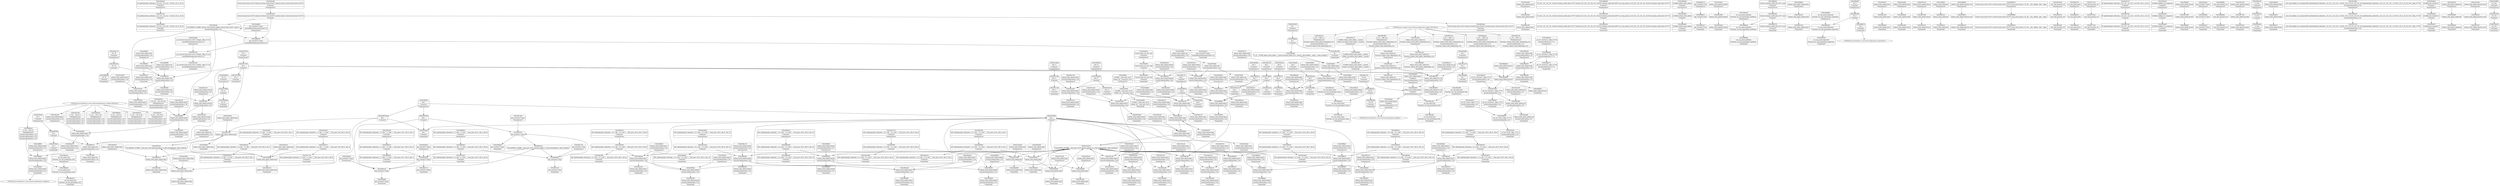 digraph {
	CE0x3f56b60 [shape=record,shape=Mrecord,label="{CE0x3f56b60|i8*_getelementptr_inbounds_(_24_x_i8_,_24_x_i8_*_.str244,_i32_0,_i32_0)|*Constant*|*SummSink*}"]
	CE0x3f4a990 [shape=record,shape=Mrecord,label="{CE0x3f4a990|selinux_xfrm_delete:tmp21|security/selinux/xfrm.c,142}"]
	CE0x3f7bb70 [shape=record,shape=Mrecord,label="{CE0x3f7bb70|selinux_xfrm_delete:tobool|security/selinux/xfrm.c,142|*SummSource*}"]
	CE0x3f3c6a0 [shape=record,shape=Mrecord,label="{CE0x3f3c6a0|i64_1|*Constant*|*SummSink*}"]
	CE0x3f40090 [shape=record,shape=Mrecord,label="{CE0x3f40090|GLOBAL:__llvm_gcov_ctr25|Global_var:__llvm_gcov_ctr25|*SummSink*}"]
	CE0x3f545d0 [shape=record,shape=Mrecord,label="{CE0x3f545d0|selinux_xfrm_delete:if.end7}"]
	CE0x3f79740 [shape=record,shape=Mrecord,label="{CE0x3f79740|i32_0|*Constant*|*SummSource*}"]
	CE0x3f3b780 [shape=record,shape=Mrecord,label="{CE0x3f3b780|i64_1|*Constant*}"]
	CE0x3f4f5b0 [shape=record,shape=Mrecord,label="{CE0x3f4f5b0|selinux_xfrm_delete:tmp18|security/selinux/xfrm.c,142}"]
	CE0x3f3f400 [shape=record,shape=Mrecord,label="{CE0x3f3f400|selinux_xfrm_delete:tobool1|security/selinux/xfrm.c,142|*SummSource*}"]
	CE0x3f4aa00 [shape=record,shape=Mrecord,label="{CE0x3f4aa00|selinux_xfrm_delete:tmp21|security/selinux/xfrm.c,142|*SummSource*}"]
	CE0x3f8b490 [shape=record,shape=Mrecord,label="{CE0x3f8b490|i32_(i32,_i32,_i16,_i32,_%struct.common_audit_data.1017*)*_bitcast_(i32_(i32,_i32,_i16,_i32,_%struct.common_audit_data.495*)*_avc_has_perm_to_i32_(i32,_i32,_i16,_i32,_%struct.common_audit_data.1017*)*)|*Constant*|*SummSource*}"]
	CE0x3f42620 [shape=record,shape=Mrecord,label="{CE0x3f42620|4:_i32,_:_CR_12,16_|*MultipleSource*|security/selinux/xfrm.c,142|security/selinux/xfrm.c,142|security/selinux/xfrm.c,147}"]
	CE0x3f4d400 [shape=record,shape=Mrecord,label="{CE0x3f4d400|GLOBAL:selinux_xfrm_delete|*Constant*|*SummSink*}"]
	CE0x3f785f0 [shape=record,shape=Mrecord,label="{CE0x3f785f0|selinux_xfrm_delete:call|security/selinux/xfrm.c,142|*SummSink*}"]
	CE0x3f901e0 [shape=record,shape=Mrecord,label="{CE0x3f901e0|get_current227:bb|*SummSink*}"]
	CE0x3f50710 [shape=record,shape=Mrecord,label="{CE0x3f50710|get_current227:tmp2|*SummSink*}"]
	CE0x3f3d560 [shape=record,shape=Mrecord,label="{CE0x3f3d560|get_current227:tmp3|*SummSource*}"]
	CE0x3f544e0 [shape=record,shape=Mrecord,label="{CE0x3f544e0|selinux_xfrm_delete:if.then6|*SummSink*}"]
	CE0x3f7a900 [shape=record,shape=Mrecord,label="{CE0x3f7a900|selinux_xfrm_delete:tobool|security/selinux/xfrm.c,142}"]
	CE0x3f8cbc0 [shape=record,shape=Mrecord,label="{CE0x3f8cbc0|avc_has_perm:tclass|Function::avc_has_perm&Arg::tclass::}"]
	CE0x3f3ffa0 [shape=record,shape=Mrecord,label="{CE0x3f3ffa0|GLOBAL:__llvm_gcov_ctr25|Global_var:__llvm_gcov_ctr25|*SummSource*}"]
	CE0x3f4e130 [shape=record,shape=Mrecord,label="{CE0x3f4e130|selinux_xfrm_delete:tmp5|security/selinux/xfrm.c,142|*SummSink*}"]
	CE0x3f447d0 [shape=record,shape=Mrecord,label="{CE0x3f447d0|selinux_xfrm_delete:tmp12|security/selinux/xfrm.c,142|*SummSource*}"]
	CE0x3f6fd90 [shape=record,shape=Mrecord,label="{CE0x3f6fd90|selinux_xfrm_delete:cred|security/selinux/xfrm.c,142|*SummSource*}"]
	CE0x3f51040 [shape=record,shape=Mrecord,label="{CE0x3f51040|i64_10|*Constant*|*SummSink*}"]
	CE0x3f8d880 [shape=record,shape=Mrecord,label="{CE0x3f8d880|avc_has_perm:auditdata|Function::avc_has_perm&Arg::auditdata::|*SummSink*}"]
	CE0x3f47130 [shape=record,shape=Mrecord,label="{CE0x3f47130|i64*_getelementptr_inbounds_(_2_x_i64_,_2_x_i64_*___llvm_gcov_ctr9,_i64_0,_i64_0)|*Constant*|*SummSink*}"]
	CE0x3f526d0 [shape=record,shape=Mrecord,label="{CE0x3f526d0|i64*_getelementptr_inbounds_(_15_x_i64_,_15_x_i64_*___llvm_gcov_ctr25,_i64_0,_i64_12)|*Constant*|*SummSource*}"]
	CE0x3f58b00 [shape=record,shape=Mrecord,label="{CE0x3f58b00|selinux_xfrm_policy_delete:entry|*SummSource*}"]
	CE0x3f8afa0 [shape=record,shape=Mrecord,label="{CE0x3f8afa0|selinux_xfrm_delete:tmp31|*LoadInst*|security/selinux/xfrm.c,147|*SummSink*}"]
	CE0x3f52020 [shape=record,shape=Mrecord,label="{CE0x3f52020|selinux_xfrm_delete:tmp24|security/selinux/xfrm.c,144|*SummSink*}"]
	CE0x3f34e10 [shape=record,shape=Mrecord,label="{CE0x3f34e10|selinux_xfrm_policy_delete:tmp|*SummSource*}"]
	CE0x3f44eb0 [shape=record,shape=Mrecord,label="{CE0x3f44eb0|selinux_xfrm_delete:tmp17|security/selinux/xfrm.c,142}"]
	CE0x3f410f0 [shape=record,shape=Mrecord,label="{CE0x3f410f0|selinux_xfrm_delete:security|security/selinux/xfrm.c,142}"]
	CE0x3f8b380 [shape=record,shape=Mrecord,label="{CE0x3f8b380|selinux_xfrm_delete:call8|security/selinux/xfrm.c,147|*SummSink*}"]
	CE0x3f8d3b0 [shape=record,shape=Mrecord,label="{CE0x3f8d3b0|avc_has_perm:requested|Function::avc_has_perm&Arg::requested::}"]
	CE0x3f57af0 [shape=record,shape=Mrecord,label="{CE0x3f57af0|selinux_xfrm_delete:tmp11|security/selinux/xfrm.c,142|*SummSource*}"]
	CE0x3f8f960 [shape=record,shape=Mrecord,label="{CE0x3f8f960|selinux_xfrm_delete:tmp32|security/selinux/xfrm.c,150|*SummSink*}"]
	CE0x3f8edb0 [shape=record,shape=Mrecord,label="{CE0x3f8edb0|selinux_xfrm_delete:retval.0|*SummSource*}"]
	CE0x3f6e5d0 [shape=record,shape=Mrecord,label="{CE0x3f6e5d0|selinux_xfrm_delete:tmp27|security/selinux/xfrm.c,145}"]
	CE0x3f81220 [shape=record,shape=Mrecord,label="{CE0x3f81220|4:_i32,_:_CRE_1,2_|*MultipleSource*|Function::selinux_xfrm_policy_delete&Arg::ctx::|security/selinux/xfrm.c,147|Function::selinux_xfrm_delete&Arg::ctx::}"]
	CE0x3f3b360 [shape=record,shape=Mrecord,label="{CE0x3f3b360|selinux_xfrm_delete:entry|*SummSink*}"]
	CE0x3f3f2a0 [shape=record,shape=Mrecord,label="{CE0x3f3f2a0|selinux_xfrm_policy_delete:tmp1|*SummSource*}"]
	CE0x3f3a560 [shape=record,shape=Mrecord,label="{CE0x3f3a560|selinux_xfrm_delete:if.end|*SummSource*}"]
	CE0x3f43740 [shape=record,shape=Mrecord,label="{CE0x3f43740|selinux_xfrm_delete:tmp5|security/selinux/xfrm.c,142}"]
	CE0x3f70100 [shape=record,shape=Mrecord,label="{CE0x3f70100|selinux_xfrm_delete:tmp19|security/selinux/xfrm.c,142}"]
	CE0x3f8cc30 [shape=record,shape=Mrecord,label="{CE0x3f8cc30|avc_has_perm:tclass|Function::avc_has_perm&Arg::tclass::|*SummSource*}"]
	CE0x3f3f4e0 [shape=record,shape=Mrecord,label="{CE0x3f3f4e0|selinux_xfrm_delete:tobool1|security/selinux/xfrm.c,142|*SummSink*}"]
	CE0x3f551d0 [shape=record,shape=Mrecord,label="{CE0x3f551d0|selinux_xfrm_policy_delete:entry|*SummSink*}"]
	CE0x3f44b20 [shape=record,shape=Mrecord,label="{CE0x3f44b20|selinux_xfrm_policy_delete:tmp2|*SummSource*}"]
	CE0x3f455c0 [shape=record,shape=Mrecord,label="{CE0x3f455c0|selinux_xfrm_delete:return|*SummSink*}"]
	CE0x3f514e0 [shape=record,shape=Mrecord,label="{CE0x3f514e0|i64*_getelementptr_inbounds_(_15_x_i64_,_15_x_i64_*___llvm_gcov_ctr25,_i64_0,_i64_12)|*Constant*}"]
	CE0x3f3d2e0 [shape=record,shape=Mrecord,label="{CE0x3f3d2e0|i64_4|*Constant*|*SummSource*}"]
	CE0x3f7e170 [shape=record,shape=Mrecord,label="{CE0x3f7e170|i32_3|*Constant*}"]
	CE0x3f8c380 [shape=record,shape=Mrecord,label="{CE0x3f8c380|avc_has_perm:tsid|Function::avc_has_perm&Arg::tsid::|*SummSource*}"]
	CE0x3f80e80 [shape=record,shape=Mrecord,label="{CE0x3f80e80|selinux_xfrm_delete:ctx_sid|security/selinux/xfrm.c,147|*SummSink*}"]
	CE0x3f3fdd0 [shape=record,shape=Mrecord,label="{CE0x3f3fdd0|selinux_xfrm_delete:bb|*SummSource*}"]
	CE0x3f46550 [shape=record,shape=Mrecord,label="{CE0x3f46550|i64*_getelementptr_inbounds_(_15_x_i64_,_15_x_i64_*___llvm_gcov_ctr25,_i64_0,_i64_6)|*Constant*|*SummSource*}"]
	CE0x3f8d6c0 [shape=record,shape=Mrecord,label="{CE0x3f8d6c0|%struct.common_audit_data.1017*_null|*Constant*|*SummSource*}"]
	CE0x3f8d1e0 [shape=record,shape=Mrecord,label="{CE0x3f8d1e0|avc_has_perm:requested|Function::avc_has_perm&Arg::requested::|*SummSink*}"]
	CE0x3f521c0 [shape=record,shape=Mrecord,label="{CE0x3f521c0|selinux_xfrm_delete:tmp25|security/selinux/xfrm.c,144}"]
	CE0x3f5b7e0 [shape=record,shape=Mrecord,label="{CE0x3f5b7e0|COLLAPSED:_GCMRE___llvm_gcov_ctr9_internal_global_2_x_i64_zeroinitializer:_elem_0:default:}"]
	CE0x3f8c0c0 [shape=record,shape=Mrecord,label="{CE0x3f8c0c0|avc_has_perm:ssid|Function::avc_has_perm&Arg::ssid::|*SummSink*}"]
	CE0x3f3cac0 [shape=record,shape=Mrecord,label="{CE0x3f3cac0|selinux_xfrm_delete:ctx|Function::selinux_xfrm_delete&Arg::ctx::}"]
	CE0x3f3a060 [shape=record,shape=Mrecord,label="{CE0x3f3a060|selinux_xfrm_policy_delete:call|security/selinux/xfrm.c,327}"]
	CE0x3f4d130 [shape=record,shape=Mrecord,label="{CE0x3f4d130|selinux_xfrm_delete:land.lhs.true|*SummSink*}"]
	CE0x3f56130 [shape=record,shape=Mrecord,label="{CE0x3f56130|i64_3|*Constant*|*SummSink*}"]
	CE0x3f8ac40 [shape=record,shape=Mrecord,label="{CE0x3f8ac40|4:_i32,_:_CRE_8,8_|*MultipleSource*|Function::selinux_xfrm_policy_delete&Arg::ctx::|security/selinux/xfrm.c,147|Function::selinux_xfrm_delete&Arg::ctx::}"]
	CE0x3f3b6d0 [shape=record,shape=Mrecord,label="{CE0x3f3b6d0|GLOBAL:selinux_xfrm_delete|*Constant*|*SummSource*}"]
	CE0x3f54170 [shape=record,shape=Mrecord,label="{CE0x3f54170|GLOBAL:selinux_xfrm_delete.__warned|Global_var:selinux_xfrm_delete.__warned|*SummSource*}"]
	CE0x3f8ccd0 [shape=record,shape=Mrecord,label="{CE0x3f8ccd0|avc_has_perm:tclass|Function::avc_has_perm&Arg::tclass::|*SummSink*}"]
	CE0x3f49090 [shape=record,shape=Mrecord,label="{CE0x3f49090|selinux_xfrm_delete:retval.0}"]
	"CONST[source:0(mediator),value:2(dynamic)][purpose:{subject}][SrcIdx:1]"
	CE0x3f442a0 [shape=record,shape=Mrecord,label="{CE0x3f442a0|selinux_xfrm_delete:tmp16|security/selinux/xfrm.c,142|*SummSource*}"]
	CE0x3f48a30 [shape=record,shape=Mrecord,label="{CE0x3f48a30|avc_has_perm:auditdata|Function::avc_has_perm&Arg::auditdata::|*SummSource*}"]
	CE0x3f6f780 [shape=record,shape=Mrecord,label="{CE0x3f6f780|i32_1|*Constant*}"]
	CE0x3f7dfd0 [shape=record,shape=Mrecord,label="{CE0x3f7dfd0|selinux_xfrm_delete:sid|security/selinux/xfrm.c,147|*SummSink*}"]
	CE0x3f561a0 [shape=record,shape=Mrecord,label="{CE0x3f561a0|selinux_xfrm_delete:tmp4|security/selinux/xfrm.c,142|*SummSink*}"]
	CE0x3f46d70 [shape=record,shape=Mrecord,label="{CE0x3f46d70|i64*_getelementptr_inbounds_(_15_x_i64_,_15_x_i64_*___llvm_gcov_ctr25,_i64_0,_i64_8)|*Constant*|*SummSource*}"]
	CE0x3f8da00 [shape=record,shape=Mrecord,label="{CE0x3f8da00|_ret_i32_%retval.0,_!dbg_!27728|security/selinux/avc.c,775}"]
	CE0x3f6f7f0 [shape=record,shape=Mrecord,label="{CE0x3f6f7f0|selinux_xfrm_delete:tmp29|security/selinux/xfrm.c,147}"]
	CE0x3f50cb0 [shape=record,shape=Mrecord,label="{CE0x3f50cb0|selinux_xfrm_delete:tobool5|security/selinux/xfrm.c,144|*SummSink*}"]
	"CONST[source:0(mediator),value:0(static)][purpose:{operation}]"
	CE0x3f70090 [shape=record,shape=Mrecord,label="{CE0x3f70090|i32_22|*Constant*}"]
	CE0x3f66f90 [shape=record,shape=Mrecord,label="{CE0x3f66f90|%struct.task_struct.1015*_(%struct.task_struct.1015**)*_asm_movq_%gs:$_1:P_,$0_,_r,im,_dirflag_,_fpsr_,_flags_}"]
	CE0x3f6eb10 [shape=record,shape=Mrecord,label="{CE0x3f6eb10|i64*_getelementptr_inbounds_(_15_x_i64_,_15_x_i64_*___llvm_gcov_ctr25,_i64_0,_i64_13)|*Constant*|*SummSource*}"]
	CE0x3f703d0 [shape=record,shape=Mrecord,label="{CE0x3f703d0|selinux_xfrm_delete:tmp19|security/selinux/xfrm.c,142|*SummSource*}"]
	CE0x3f54d30 [shape=record,shape=Mrecord,label="{CE0x3f54d30|_call_void_mcount()_#3|*SummSink*}"]
	CE0x3f443b0 [shape=record,shape=Mrecord,label="{CE0x3f443b0|selinux_xfrm_delete:tmp16|security/selinux/xfrm.c,142|*SummSink*}"]
	CE0x3f3d350 [shape=record,shape=Mrecord,label="{CE0x3f3d350|i64*_getelementptr_inbounds_(_15_x_i64_,_15_x_i64_*___llvm_gcov_ctr25,_i64_0,_i64_6)|*Constant*}"]
	CE0x3f51b80 [shape=record,shape=Mrecord,label="{CE0x3f51b80|selinux_xfrm_delete:tmp23|security/selinux/xfrm.c,144|*SummSink*}"]
	CE0x3f76060 [shape=record,shape=Mrecord,label="{CE0x3f76060|i64_1|*Constant*}"]
	CE0x3838fe0 [shape=record,shape=Mrecord,label="{CE0x3838fe0|i64*_getelementptr_inbounds_(_15_x_i64_,_15_x_i64_*___llvm_gcov_ctr25,_i64_0,_i64_1)|*Constant*}"]
	CE0x3f8b730 [shape=record,shape=Mrecord,label="{CE0x3f8b730|avc_has_perm:entry|*SummSource*}"]
	CE0x3f50080 [shape=record,shape=Mrecord,label="{CE0x3f50080|i32_3|*Constant*|*SummSink*}"]
	CE0x3f73ca0 [shape=record,shape=Mrecord,label="{CE0x3f73ca0|_call_void_mcount()_#3}"]
	CE0x5ebb9f0 [shape=record,shape=Mrecord,label="{CE0x5ebb9f0|selinux_xfrm_delete:tmp1}"]
	CE0x3f80ce0 [shape=record,shape=Mrecord,label="{CE0x3f80ce0|selinux_xfrm_delete:ctx_sid|security/selinux/xfrm.c,147}"]
	CE0x3f5e7b0 [shape=record,shape=Mrecord,label="{CE0x3f5e7b0|_ret_%struct.task_struct.1015*_%tmp4,_!dbg_!27714|./arch/x86/include/asm/current.h,14}"]
	CE0x3f58360 [shape=record,shape=Mrecord,label="{CE0x3f58360|selinux_xfrm_delete:tmp2|*SummSource*}"]
	CE0x3f8cf90 [shape=record,shape=Mrecord,label="{CE0x3f8cf90|i32_4|*Constant*|*SummSource*}"]
	CE0x3f5a1e0 [shape=record,shape=Mrecord,label="{CE0x3f5a1e0|_ret_%struct.task_struct.1015*_%tmp4,_!dbg_!27714|./arch/x86/include/asm/current.h,14|*SummSink*}"]
	CE0x3f431e0 [shape=record,shape=Mrecord,label="{CE0x3f431e0|i8*_getelementptr_inbounds_(_45_x_i8_,_45_x_i8_*_.str1245,_i32_0,_i32_0)|*Constant*|*SummSink*}"]
	CE0x544df70 [shape=record,shape=Mrecord,label="{CE0x544df70|_ret_i32_%call,_!dbg_!27713|security/selinux/xfrm.c,327}"]
	CE0x3f5be80 [shape=record,shape=Mrecord,label="{CE0x3f5be80|0:_i8,_:_GCMR_selinux_xfrm_delete.__warned_internal_global_i8_0,_section_.data.unlikely_,_align_1:_elem_0:default:}"]
	CE0x3f7dec0 [shape=record,shape=Mrecord,label="{CE0x3f7dec0|i32_1|*Constant*|*SummSink*}"]
	CE0x3f581a0 [shape=record,shape=Mrecord,label="{CE0x3f581a0|_call_void_mcount()_#3}"]
	CE0x3f43ba0 [shape=record,shape=Mrecord,label="{CE0x3f43ba0|selinux_xfrm_delete:tmp7|security/selinux/xfrm.c,142|*SummSink*}"]
	CE0x3fada50 [shape=record,shape=Mrecord,label="{CE0x3fada50|get_current227:tmp4|./arch/x86/include/asm/current.h,14|*SummSink*}"]
	CE0x3f3a2a0 [shape=record,shape=Mrecord,label="{CE0x3f3a2a0|selinux_xfrm_policy_delete:ctx|Function::selinux_xfrm_policy_delete&Arg::ctx::}"]
	CE0x3f8f670 [shape=record,shape=Mrecord,label="{CE0x3f8f670|selinux_xfrm_delete:tmp32|security/selinux/xfrm.c,150}"]
	CE0x3f3f470 [shape=record,shape=Mrecord,label="{CE0x3f3f470|i64_4|*Constant*}"]
	CE0x3f39410 [shape=record,shape=Mrecord,label="{CE0x3f39410|selinux_xfrm_policy_delete:tmp2}"]
	CE0x3f56e80 [shape=record,shape=Mrecord,label="{CE0x3f56e80|GLOBAL:lockdep_rcu_suspicious|*Constant*|*SummSink*}"]
	CE0x3f50630 [shape=record,shape=Mrecord,label="{CE0x3f50630|get_current227:tmp2}"]
	CE0x3f4f0b0 [shape=record,shape=Mrecord,label="{CE0x3f4f0b0|selinux_xfrm_delete:do.end|*SummSink*}"]
	CE0x3f5e4c0 [shape=record,shape=Mrecord,label="{CE0x3f5e4c0|get_current227:entry|*SummSink*}"]
	CE0x3f8c8f0 [shape=record,shape=Mrecord,label="{CE0x3f8c8f0|i16_39|*Constant*|*SummSink*}"]
	CE0x3f57c30 [shape=record,shape=Mrecord,label="{CE0x3f57c30|selinux_xfrm_delete:tmp11|security/selinux/xfrm.c,142|*SummSink*}"]
	CE0x5ba7680 [shape=record,shape=Mrecord,label="{CE0x5ba7680|i64*_getelementptr_inbounds_(_15_x_i64_,_15_x_i64_*___llvm_gcov_ctr25,_i64_0,_i64_0)|*Constant*|*SummSink*}"]
	CE0x3f8ae80 [shape=record,shape=Mrecord,label="{CE0x3f8ae80|selinux_xfrm_delete:tmp31|*LoadInst*|security/selinux/xfrm.c,147|*SummSource*}"]
	CE0x3f6a020 [shape=record,shape=Mrecord,label="{CE0x3f6a020|get_current227:tmp1|*SummSink*}"]
	CE0x3f51390 [shape=record,shape=Mrecord,label="{CE0x3f51390|i64_11|*Constant*}"]
	CE0x3f62650 [shape=record,shape=Mrecord,label="{CE0x3f62650|i64_3|*Constant*}"]
	CE0x3f6d870 [shape=record,shape=Mrecord,label="{CE0x3f6d870|i64*_getelementptr_inbounds_(_2_x_i64_,_2_x_i64_*___llvm_gcov_ctr21,_i64_0,_i64_1)|*Constant*|*SummSink*}"]
	CE0x3f61b90 [shape=record,shape=Mrecord,label="{CE0x3f61b90|i8_1|*Constant*|*SummSink*}"]
	CE0x3f3cb70 [shape=record,shape=Mrecord,label="{CE0x3f3cb70|i64*_getelementptr_inbounds_(_2_x_i64_,_2_x_i64_*___llvm_gcov_ctr9,_i64_0,_i64_0)|*Constant*}"]
	CE0x3f773a0 [shape=record,shape=Mrecord,label="{CE0x3f773a0|_call_void_mcount()_#3|*SummSink*}"]
	CE0x3f6c140 [shape=record,shape=Mrecord,label="{CE0x3f6c140|COLLAPSED:_GCMRE___llvm_gcov_ctr21_internal_global_2_x_i64_zeroinitializer:_elem_0:default:}"]
	CE0x3f8ad60 [shape=record,shape=Mrecord,label="{CE0x3f8ad60|selinux_xfrm_delete:tmp31|*LoadInst*|security/selinux/xfrm.c,147}"]
	CE0x3f8dba0 [shape=record,shape=Mrecord,label="{CE0x3f8dba0|avc_has_perm:auditdata|Function::avc_has_perm&Arg::auditdata::}"]
	CE0x3f55610 [shape=record,shape=Mrecord,label="{CE0x3f55610|i64*_getelementptr_inbounds_(_2_x_i64_,_2_x_i64_*___llvm_gcov_ctr9,_i64_0,_i64_1)|*Constant*|*SummSink*}"]
	CE0x3f474e0 [shape=record,shape=Mrecord,label="{CE0x3f474e0|get_current227:tmp1|*SummSource*}"]
	CE0x3f6f600 [shape=record,shape=Mrecord,label="{CE0x3f6f600|selinux_xfrm_delete:tmp28|security/selinux/xfrm.c,147|*SummSink*}"]
	CE0x3f3fea0 [shape=record,shape=Mrecord,label="{CE0x3f3fea0|selinux_xfrm_delete:bb|*SummSink*}"]
	CE0x3f4ff60 [shape=record,shape=Mrecord,label="{CE0x3f4ff60|selinux_xfrm_delete:tmp30|security/selinux/xfrm.c,147|*SummSource*}"]
	CE0x3f57530 [shape=record,shape=Mrecord,label="{CE0x3f57530|selinux_xfrm_delete:return|*SummSource*}"]
	CE0x3f5da70 [shape=record,shape=Mrecord,label="{CE0x3f5da70|selinux_xfrm_delete:call4|security/selinux/xfrm.c,142|*SummSink*}"]
	CE0x3f52420 [shape=record,shape=Mrecord,label="{CE0x3f52420|selinux_xfrm_delete:tmp25|security/selinux/xfrm.c,144|*SummSource*}"]
	CE0x3f47900 [shape=record,shape=Mrecord,label="{CE0x3f47900|i64_1|*Constant*}"]
	CE0x3f8b290 [shape=record,shape=Mrecord,label="{CE0x3f8b290|selinux_xfrm_delete:call8|security/selinux/xfrm.c,147|*SummSource*}"]
	CE0x3f3ff30 [shape=record,shape=Mrecord,label="{CE0x3f3ff30|i64*_getelementptr_inbounds_(_15_x_i64_,_15_x_i64_*___llvm_gcov_ctr25,_i64_0,_i64_0)|*Constant*}"]
	CE0x3f69b50 [shape=record,shape=Mrecord,label="{CE0x3f69b50|4:_i32,_:_CR_4,8_|*MultipleSource*|security/selinux/xfrm.c,142|security/selinux/xfrm.c,142|security/selinux/xfrm.c,147}"]
	CE0x3f8d340 [shape=record,shape=Mrecord,label="{CE0x3f8d340|%struct.common_audit_data.1017*_null|*Constant*}"]
	CE0x3f435f0 [shape=record,shape=Mrecord,label="{CE0x3f435f0|i64*_getelementptr_inbounds_(_15_x_i64_,_15_x_i64_*___llvm_gcov_ctr25,_i64_0,_i64_9)|*Constant*}"]
	CE0x3f55f00 [shape=record,shape=Mrecord,label="{CE0x3f55f00|selinux_xfrm_delete:if.then6}"]
	CE0x3f429b0 [shape=record,shape=Mrecord,label="{CE0x3f429b0|i64_5|*Constant*|*SummSink*}"]
	CE0x3f8f6e0 [shape=record,shape=Mrecord,label="{CE0x3f8f6e0|selinux_xfrm_delete:tmp32|security/selinux/xfrm.c,150|*SummSource*}"]
	CE0x3f583d0 [shape=record,shape=Mrecord,label="{CE0x3f583d0|selinux_xfrm_delete:tmp3}"]
	CE0x3f4a7f0 [shape=record,shape=Mrecord,label="{CE0x3f4a7f0|selinux_xfrm_delete:tmp20|security/selinux/xfrm.c,142|*SummSource*}"]
	CE0x3f7bc10 [shape=record,shape=Mrecord,label="{CE0x3f7bc10|selinux_xfrm_delete:tobool|security/selinux/xfrm.c,142|*SummSink*}"]
	CE0x3f68160 [shape=record,shape=Mrecord,label="{CE0x3f68160|_call_void_mcount()_#3|*SummSink*}"]
	CE0x3f8c7c0 [shape=record,shape=Mrecord,label="{CE0x3f8c7c0|i16_39|*Constant*|*SummSource*}"]
	CE0x3f69ae0 [shape=record,shape=Mrecord,label="{CE0x3f69ae0|4:_i32,_:_CR_0,4_|*MultipleSource*|security/selinux/xfrm.c,142|security/selinux/xfrm.c,142|security/selinux/xfrm.c,147}"]
	CE0x3f55040 [shape=record,shape=Mrecord,label="{CE0x3f55040|_call_void_mcount()_#3|*SummSource*}"]
	CE0x3f59fa0 [shape=record,shape=Mrecord,label="{CE0x3f59fa0|_ret_i32_%retval.0,_!dbg_!27751|security/selinux/xfrm.c,150|*SummSink*}"]
	CE0x3f6e6e0 [shape=record,shape=Mrecord,label="{CE0x3f6e6e0|selinux_xfrm_delete:tmp27|security/selinux/xfrm.c,145|*SummSource*}"]
	CE0x3f473b0 [shape=record,shape=Mrecord,label="{CE0x3f473b0|selinux_xfrm_delete:do.body|*SummSink*}"]
	CE0x3f49930 [shape=record,shape=Mrecord,label="{CE0x3f49930|selinux_xfrm_delete:tmp15|security/selinux/xfrm.c,142|*SummSink*}"]
	CE0x3f90c50 [shape=record,shape=Mrecord,label="{CE0x3f90c50|%struct.task_struct.1015*_(%struct.task_struct.1015**)*_asm_movq_%gs:$_1:P_,$0_,_r,im,_dirflag_,_fpsr_,_flags_|*SummSource*}"]
	CE0x3f39880 [shape=record,shape=Mrecord,label="{CE0x3f39880|selinux_xfrm_policy_delete:tmp}"]
	CE0x3f8d070 [shape=record,shape=Mrecord,label="{CE0x3f8d070|i32_4|*Constant*|*SummSink*}"]
	CE0x3f4e210 [shape=record,shape=Mrecord,label="{CE0x3f4e210|selinux_xfrm_delete:tmp6|security/selinux/xfrm.c,142|*SummSource*}"]
	CE0x3f4fdd0 [shape=record,shape=Mrecord,label="{CE0x3f4fdd0|selinux_xfrm_delete:tmp30|security/selinux/xfrm.c,147}"]
	CE0x3f784b0 [shape=record,shape=Mrecord,label="{CE0x3f784b0|selinux_xfrm_delete:call|security/selinux/xfrm.c,142|*SummSource*}"]
	CE0x3f45fe0 [shape=record,shape=Mrecord,label="{CE0x3f45fe0|selinux_xfrm_policy_delete:tmp2|*SummSink*}"]
	CE0x3f47e80 [shape=record,shape=Mrecord,label="{CE0x3f47e80|selinux_xfrm_delete:do.end}"]
	CE0x3f6fa90 [shape=record,shape=Mrecord,label="{CE0x3f6fa90|selinux_xfrm_delete:cred|security/selinux/xfrm.c,142|*SummSink*}"]
	CE0x3f51700 [shape=record,shape=Mrecord,label="{CE0x3f51700|selinux_xfrm_delete:tmp22|security/selinux/xfrm.c,144|*SummSource*}"]
	CE0x3f8ca60 [shape=record,shape=Mrecord,label="{CE0x3f8ca60|i32_4|*Constant*}"]
	CE0x3f6acb0 [shape=record,shape=Mrecord,label="{CE0x3f6acb0|i1_true|*Constant*|*SummSink*}"]
	CE0x3fad980 [shape=record,shape=Mrecord,label="{CE0x3fad980|get_current227:tmp4|./arch/x86/include/asm/current.h,14|*SummSource*}"]
	CE0x3f8c620 [shape=record,shape=Mrecord,label="{CE0x3f8c620|i16_39|*Constant*}"]
	CE0x3f52530 [shape=record,shape=Mrecord,label="{CE0x3f52530|selinux_xfrm_delete:tmp25|security/selinux/xfrm.c,144|*SummSink*}"]
	CE0x3f62080 [shape=record,shape=Mrecord,label="{CE0x3f62080|i64*_getelementptr_inbounds_(_15_x_i64_,_15_x_i64_*___llvm_gcov_ctr25,_i64_0,_i64_9)|*Constant*|*SummSink*}"]
	CE0x3f8fb70 [shape=record,shape=Mrecord,label="{CE0x3f8fb70|get_current227:bb}"]
	CE0x3f47e10 [shape=record,shape=Mrecord,label="{CE0x3f47e10|get_current227:tmp|*SummSink*}"]
	CE0x3f345e0 [shape=record,shape=Mrecord,label="{CE0x3f345e0|selinux_xfrm_delete:tmp2}"]
	CE0x3f45350 [shape=record,shape=Mrecord,label="{CE0x3f45350|i64_2|*Constant*|*SummSource*}"]
	CE0x3f4e1a0 [shape=record,shape=Mrecord,label="{CE0x3f4e1a0|selinux_xfrm_delete:tmp6|security/selinux/xfrm.c,142}"]
	CE0x3f381c0 [shape=record,shape=Mrecord,label="{CE0x3f381c0|selinux_xfrm_delete:if.then|*SummSink*}"]
	CE0x3f57400 [shape=record,shape=Mrecord,label="{CE0x3f57400|selinux_xfrm_delete:return}"]
	CE0x3f491d0 [shape=record,shape=Mrecord,label="{CE0x3f491d0|_call_void_lockdep_rcu_suspicious(i8*_getelementptr_inbounds_(_24_x_i8_,_24_x_i8_*_.str244,_i32_0,_i32_0),_i32_142,_i8*_getelementptr_inbounds_(_45_x_i8_,_45_x_i8_*_.str1245,_i32_0,_i32_0))_#10,_!dbg_!27729|security/selinux/xfrm.c,142}"]
	CE0x3f42870 [shape=record,shape=Mrecord,label="{CE0x3f42870|4:_i32,_:_CR_16,20_|*MultipleSource*|security/selinux/xfrm.c,142|security/selinux/xfrm.c,142|security/selinux/xfrm.c,147}"]
	CE0x3f3efe0 [shape=record,shape=Mrecord,label="{CE0x3f3efe0|selinux_xfrm_policy_delete:tmp1|*SummSink*}"]
	CE0x3f43e90 [shape=record,shape=Mrecord,label="{CE0x3f43e90|selinux_xfrm_delete:if.end7|*SummSource*}"]
	CE0x3f81330 [shape=record,shape=Mrecord,label="{CE0x3f81330|4:_i32,_:_CRE_2,4_|*MultipleSource*|Function::selinux_xfrm_policy_delete&Arg::ctx::|security/selinux/xfrm.c,147|Function::selinux_xfrm_delete&Arg::ctx::}"]
	CE0x3f4a920 [shape=record,shape=Mrecord,label="{CE0x3f4a920|selinux_xfrm_delete:tmp20|security/selinux/xfrm.c,142|*SummSink*}"]
	CE0x3f6f2f0 [shape=record,shape=Mrecord,label="{CE0x3f6f2f0|selinux_xfrm_delete:tmp28|security/selinux/xfrm.c,147|*SummSource*}"]
	CE0x3f5f4b0 [shape=record,shape=Mrecord,label="{CE0x3f5f4b0|selinux_xfrm_policy_delete:tmp3|*SummSource*}"]
	CE0x3f6e0e0 [shape=record,shape=Mrecord,label="{CE0x3f6e0e0|selinux_xfrm_delete:tmp26|security/selinux/xfrm.c,145}"]
	CE0x3f80e10 [shape=record,shape=Mrecord,label="{CE0x3f80e10|selinux_xfrm_delete:ctx_sid|security/selinux/xfrm.c,147|*SummSource*}"]
	CE0x3f42a50 [shape=record,shape=Mrecord,label="{CE0x3f42a50|selinux_xfrm_delete:tmp9|security/selinux/xfrm.c,142}"]
	CE0x3f5df70 [shape=record,shape=Mrecord,label="{CE0x3f5df70|GLOBAL:get_current227|*Constant*|*SummSink*}"]
	CE0x3f47970 [shape=record,shape=Mrecord,label="{CE0x3f47970|get_current227:tmp1}"]
	CE0x3f46c10 [shape=record,shape=Mrecord,label="{CE0x3f46c10|i64*_getelementptr_inbounds_(_2_x_i64_,_2_x_i64_*___llvm_gcov_ctr21,_i64_0,_i64_1)|*Constant*}"]
	CE0x3f8b160 [shape=record,shape=Mrecord,label="{CE0x3f8b160|selinux_xfrm_delete:call8|security/selinux/xfrm.c,147}"]
	CE0x3f7de50 [shape=record,shape=Mrecord,label="{CE0x3f7de50|i32_1|*Constant*|*SummSource*}"]
	CE0x3f3d430 [shape=record,shape=Mrecord,label="{CE0x3f3d430|i64_5|*Constant*|*SummSource*}"]
	CE0x3f3f710 [shape=record,shape=Mrecord,label="{CE0x3f3f710|selinux_xfrm_delete:tmp8|security/selinux/xfrm.c,142|*SummSource*}"]
	CE0x3f51a20 [shape=record,shape=Mrecord,label="{CE0x3f51a20|selinux_xfrm_delete:tmp23|security/selinux/xfrm.c,144|*SummSource*}"]
	CE0x3f3f090 [shape=record,shape=Mrecord,label="{CE0x3f3f090|selinux_xfrm_policy_delete:bb}"]
	CE0x3f50f30 [shape=record,shape=Mrecord,label="{CE0x3f50f30|i64_10|*Constant*|*SummSource*}"]
	"CONST[source:0(mediator),value:2(dynamic)][purpose:{subject}]"
	CE0x3f57f20 [shape=record,shape=Mrecord,label="{CE0x3f57f20|selinux_xfrm_delete:land.lhs.true2|*SummSink*}"]
	CE0x3f74ef0 [shape=record,shape=Mrecord,label="{CE0x3f74ef0|GLOBAL:__llvm_gcov_ctr25|Global_var:__llvm_gcov_ctr25}"]
	CE0x3f8c4b0 [shape=record,shape=Mrecord,label="{CE0x3f8c4b0|avc_has_perm:tsid|Function::avc_has_perm&Arg::tsid::|*SummSink*}"]
	CE0x3f57e60 [shape=record,shape=Mrecord,label="{CE0x3f57e60|selinux_xfrm_delete:land.lhs.true2|*SummSource*}"]
	CE0x3f4d620 [shape=record,shape=Mrecord,label="{CE0x3f4d620|selinux_xfrm_delete:tmp10|security/selinux/xfrm.c,142|*SummSink*}"]
	CE0x3f409e0 [shape=record,shape=Mrecord,label="{CE0x3f409e0|selinux_xfrm_delete:sid|security/selinux/xfrm.c,147|*SummSource*}"]
	CE0x3f507a0 [shape=record,shape=Mrecord,label="{CE0x3f507a0|get_current227:tmp3}"]
	CE0x3f680f0 [shape=record,shape=Mrecord,label="{CE0x3f680f0|_call_void_mcount()_#3|*SummSource*}"]
	CE0x3f3aff0 [shape=record,shape=Mrecord,label="{CE0x3f3aff0|i64*_getelementptr_inbounds_(_2_x_i64_,_2_x_i64_*___llvm_gcov_ctr9,_i64_0,_i64_1)|*Constant*|*SummSource*}"]
	CE0x3f47340 [shape=record,shape=Mrecord,label="{CE0x3f47340|selinux_xfrm_delete:do.body|*SummSource*}"]
	CE0x3f3b150 [shape=record,shape=Mrecord,label="{CE0x3f3b150|selinux_xfrm_policy_delete:tmp|*SummSink*}"]
	CE0x3f552e0 [shape=record,shape=Mrecord,label="{CE0x3f552e0|selinux_xfrm_policy_delete:tmp1}"]
	CE0x3f3d3c0 [shape=record,shape=Mrecord,label="{CE0x3f3d3c0|i64_5|*Constant*}"]
	CE0x3f500f0 [shape=record,shape=Mrecord,label="{CE0x3f500f0|i32_3|*Constant*|*SummSource*}"]
	CE0x3f58540 [shape=record,shape=Mrecord,label="{CE0x3f58540|i64*_getelementptr_inbounds_(_15_x_i64_,_15_x_i64_*___llvm_gcov_ctr25,_i64_0,_i64_1)|*Constant*|*SummSource*}"]
	CE0x3f8d480 [shape=record,shape=Mrecord,label="{CE0x3f8d480|avc_has_perm:requested|Function::avc_has_perm&Arg::requested::|*SummSource*}"]
	CE0x3f8d730 [shape=record,shape=Mrecord,label="{CE0x3f8d730|%struct.common_audit_data.1017*_null|*Constant*|*SummSink*}"]
	CE0x3f44f20 [shape=record,shape=Mrecord,label="{CE0x3f44f20|selinux_xfrm_delete:tmp17|security/selinux/xfrm.c,142|*SummSource*}"]
	CE0x3f3aa80 [shape=record,shape=Mrecord,label="{CE0x3f3aa80|selinux_xfrm_policy_delete:call|security/selinux/xfrm.c,327|*SummSink*}"]
	CE0x3f547b0 [shape=record,shape=Mrecord,label="{CE0x3f547b0|i32_142|*Constant*}"]
	CE0x3f43ab0 [shape=record,shape=Mrecord,label="{CE0x3f43ab0|selinux_xfrm_delete:tmp7|security/selinux/xfrm.c,142|*SummSource*}"]
	CE0x3f6e880 [shape=record,shape=Mrecord,label="{CE0x3f6e880|selinux_xfrm_delete:tmp27|security/selinux/xfrm.c,145|*SummSink*}"]
	CE0x3f61400 [shape=record,shape=Mrecord,label="{CE0x3f61400|selinux_xfrm_delete:if.end7|*SummSink*}"]
	CE0x3f6ec90 [shape=record,shape=Mrecord,label="{CE0x3f6ec90|i64*_getelementptr_inbounds_(_15_x_i64_,_15_x_i64_*___llvm_gcov_ctr25,_i64_0,_i64_13)|*Constant*|*SummSink*}"]
	CE0x531b4e0 [shape=record,shape=Mrecord,label="{CE0x531b4e0|selinux_xfrm_delete:tmp|*SummSource*}"]
	CE0x3f77330 [shape=record,shape=Mrecord,label="{CE0x3f77330|i32_0|*Constant*}"]
	"CONST[source:1(input),value:2(dynamic)][purpose:{object}][SrcIdx:0]"
	CE0x3f4f040 [shape=record,shape=Mrecord,label="{CE0x3f4f040|selinux_xfrm_delete:do.end|*SummSource*}"]
	CE0x3f6db80 [shape=record,shape=Mrecord,label="{CE0x3f6db80|i64*_getelementptr_inbounds_(_15_x_i64_,_15_x_i64_*___llvm_gcov_ctr25,_i64_0,_i64_12)|*Constant*|*SummSink*}"]
	CE0x3f5e970 [shape=record,shape=Mrecord,label="{CE0x3f5e970|i64*_getelementptr_inbounds_(_15_x_i64_,_15_x_i64_*___llvm_gcov_ctr25,_i64_0,_i64_6)|*Constant*|*SummSink*}"]
	CE0x531b470 [shape=record,shape=Mrecord,label="{CE0x531b470|COLLAPSED:_GCMRE___llvm_gcov_ctr25_internal_global_15_x_i64_zeroinitializer:_elem_0:default:}"]
	CE0x3f73b60 [shape=record,shape=Mrecord,label="{CE0x3f73b60|selinux_xfrm_delete:tmp3|*SummSink*}"]
	CE0x3f56620 [shape=record,shape=Mrecord,label="{CE0x3f56620|i64_0|*Constant*}"]
	CE0x3f3b620 [shape=record,shape=Mrecord,label="{CE0x3f3b620|selinux_xfrm_delete:if.then|*SummSource*}"]
	CE0x3f51630 [shape=record,shape=Mrecord,label="{CE0x3f51630|selinux_xfrm_delete:tmp22|security/selinux/xfrm.c,144}"]
	CE0x3f4d060 [shape=record,shape=Mrecord,label="{CE0x3f4d060|selinux_xfrm_delete:land.lhs.true|*SummSource*}"]
	CE0x3f56ad0 [shape=record,shape=Mrecord,label="{CE0x3f56ad0|i8*_getelementptr_inbounds_(_24_x_i8_,_24_x_i8_*_.str244,_i32_0,_i32_0)|*Constant*|*SummSource*}"]
	CE0x3f7bb00 [shape=record,shape=Mrecord,label="{CE0x3f7bb00|i64_2|*Constant*}"]
	CE0x3f47850 [shape=record,shape=Mrecord,label="{CE0x3f47850|selinux_xfrm_delete:tobool1|security/selinux/xfrm.c,142}"]
	CE0x3fb17c0 [shape=record,shape=Mrecord,label="{CE0x3fb17c0|get_current227:tmp|*SummSource*}"]
	CE0x3f5a0d0 [shape=record,shape=Mrecord,label="{CE0x3f5a0d0|_ret_%struct.task_struct.1015*_%tmp4,_!dbg_!27714|./arch/x86/include/asm/current.h,14|*SummSource*}"]
	CE0x3f614c0 [shape=record,shape=Mrecord,label="{CE0x3f614c0|selinux_xfrm_delete:bb}"]
	CE0x3f8f390 [shape=record,shape=Mrecord,label="{CE0x3f8f390|i64*_getelementptr_inbounds_(_15_x_i64_,_15_x_i64_*___llvm_gcov_ctr25,_i64_0,_i64_14)|*Constant*|*SummSink*}"]
	CE0x3f48c00 [shape=record,shape=Mrecord,label="{CE0x3f48c00|_ret_i32_%retval.0,_!dbg_!27728|security/selinux/avc.c,775|*SummSource*}"]
	CE0x3f72b30 [shape=record,shape=Mrecord,label="{CE0x3f72b30|selinux_xfrm_delete:tmp3|*SummSource*}"]
	CE0x3f56cd0 [shape=record,shape=Mrecord,label="{CE0x3f56cd0|GLOBAL:lockdep_rcu_suspicious|*Constant*}"]
	CE0x3f41340 [shape=record,shape=Mrecord,label="{CE0x3f41340|selinux_xfrm_delete:security|security/selinux/xfrm.c,142|*SummSource*}"]
	CE0x3f61f20 [shape=record,shape=Mrecord,label="{CE0x3f61f20|i64*_getelementptr_inbounds_(_15_x_i64_,_15_x_i64_*___llvm_gcov_ctr25,_i64_0,_i64_9)|*Constant*|*SummSource*}"]
	CE0x3fb1ed0 [shape=record,shape=Mrecord,label="{CE0x3fb1ed0|%struct.task_struct.1015**_bitcast_(%struct.task_struct**_current_task_to_%struct.task_struct.1015**)|*Constant*|*SummSink*}"]
	CE0x3f6c0d0 [shape=record,shape=Mrecord,label="{CE0x3f6c0d0|get_current227:tmp}"]
	CE0x3f4fc50 [shape=record,shape=Mrecord,label="{CE0x3f4fc50|4:_i32,_:_CR_20,24_|*MultipleSource*|security/selinux/xfrm.c,142|security/selinux/xfrm.c,142|security/selinux/xfrm.c,147}"]
	CE0x3f8c020 [shape=record,shape=Mrecord,label="{CE0x3f8c020|avc_has_perm:ssid|Function::avc_has_perm&Arg::ssid::|*SummSource*}"]
	CE0x3fc9e30 [shape=record,shape=Mrecord,label="{CE0x3fc9e30|%struct.task_struct.1015**_bitcast_(%struct.task_struct**_current_task_to_%struct.task_struct.1015**)|*Constant*}"]
	CE0x3f6f900 [shape=record,shape=Mrecord,label="{CE0x3f6f900|selinux_xfrm_delete:tmp29|security/selinux/xfrm.c,147|*SummSource*}"]
	CE0x3f8b5c0 [shape=record,shape=Mrecord,label="{CE0x3f8b5c0|avc_has_perm:entry}"]
	CE0x3f38150 [shape=record,shape=Mrecord,label="{CE0x3f38150|selinux_xfrm_policy_delete:entry}"]
	CE0x3f78440 [shape=record,shape=Mrecord,label="{CE0x3f78440|selinux_xfrm_delete:call|security/selinux/xfrm.c,142}"]
	CE0x3f53700 [shape=record,shape=Mrecord,label="{CE0x3f53700|_call_void_lockdep_rcu_suspicious(i8*_getelementptr_inbounds_(_24_x_i8_,_24_x_i8_*_.str244,_i32_0,_i32_0),_i32_142,_i8*_getelementptr_inbounds_(_45_x_i8_,_45_x_i8_*_.str1245,_i32_0,_i32_0))_#10,_!dbg_!27729|security/selinux/xfrm.c,142|*SummSink*}"]
	CE0x3f53690 [shape=record,shape=Mrecord,label="{CE0x3f53690|_call_void_lockdep_rcu_suspicious(i8*_getelementptr_inbounds_(_24_x_i8_,_24_x_i8_*_.str244,_i32_0,_i32_0),_i32_142,_i8*_getelementptr_inbounds_(_45_x_i8_,_45_x_i8_*_.str1245,_i32_0,_i32_0))_#10,_!dbg_!27729|security/selinux/xfrm.c,142|*SummSource*}"]
	CE0x3f56690 [shape=record,shape=Mrecord,label="{CE0x3f56690|i64_3|*Constant*|*SummSource*}"]
	CE0x3f80c70 [shape=record,shape=Mrecord,label="{CE0x3f80c70|selinux_xfrm_delete:sid|security/selinux/xfrm.c,147}"]
	CE0x3f5b600 [shape=record,shape=Mrecord,label="{CE0x3f5b600|selinux_xfrm_policy_delete:tmp3|*SummSink*}"]
	CE0x3f584d0 [shape=record,shape=Mrecord,label="{CE0x3f584d0|selinux_xfrm_delete:tmp2|*SummSink*}"]
	CE0x3f42e60 [shape=record,shape=Mrecord,label="{CE0x3f42e60|i64_0|*Constant*|*SummSink*}"]
	CE0x3f53cf0 [shape=record,shape=Mrecord,label="{CE0x3f53cf0|selinux_xfrm_delete:tmp1|*SummSink*}"]
	CE0x3f47aa0 [shape=record,shape=Mrecord,label="{CE0x3f47aa0|selinux_xfrm_delete:ctx|Function::selinux_xfrm_delete&Arg::ctx::|*SummSink*}"]
	CE0x3f3bf10 [shape=record,shape=Mrecord,label="{CE0x3f3bf10|i64_1|*Constant*|*SummSource*}"]
	CE0x3f49640 [shape=record,shape=Mrecord,label="{CE0x3f49640|i8_1|*Constant*}"]
	CE0x3f81880 [shape=record,shape=Mrecord,label="{CE0x3f81880|4:_i32,_:_CRE_4,8_|*MultipleSource*|Function::selinux_xfrm_policy_delete&Arg::ctx::|security/selinux/xfrm.c,147|Function::selinux_xfrm_delete&Arg::ctx::}"]
	CE0x5ba7580 [shape=record,shape=Mrecord,label="{CE0x5ba7580|selinux_xfrm_delete:tmp}"]
	CE0x3f8ef50 [shape=record,shape=Mrecord,label="{CE0x3f8ef50|selinux_xfrm_delete:retval.0|*SummSink*}"]
	CE0x3f5a370 [shape=record,shape=Mrecord,label="{CE0x3f5a370|i32_78|*Constant*|*SummSource*}"]
	CE0x3f45010 [shape=record,shape=Mrecord,label="{CE0x3f45010|selinux_xfrm_delete:tmp17|security/selinux/xfrm.c,142|*SummSink*}"]
	CE0x3f5abb0 [shape=record,shape=Mrecord,label="{CE0x3f5abb0|i64*_getelementptr_inbounds_(_15_x_i64_,_15_x_i64_*___llvm_gcov_ctr25,_i64_0,_i64_8)|*Constant*|*SummSink*}"]
	CE0x3f43170 [shape=record,shape=Mrecord,label="{CE0x3f43170|i8*_getelementptr_inbounds_(_45_x_i8_,_45_x_i8_*_.str1245,_i32_0,_i32_0)|*Constant*|*SummSource*}"]
	CE0x3f51cf0 [shape=record,shape=Mrecord,label="{CE0x3f51cf0|selinux_xfrm_delete:tmp24|security/selinux/xfrm.c,144}"]
	CE0x3f352f0 [shape=record,shape=Mrecord,label="{CE0x3f352f0|_ret_i32_%call,_!dbg_!27713|security/selinux/xfrm.c,327|*SummSink*}"]
	CE0x3f5e5a0 [shape=record,shape=Mrecord,label="{CE0x3f5e5a0|i32_78|*Constant*}"]
	CE0x3f3f810 [shape=record,shape=Mrecord,label="{CE0x3f3f810|selinux_xfrm_delete:land.lhs.true}"]
	CE0x3f448e0 [shape=record,shape=Mrecord,label="{CE0x3f448e0|selinux_xfrm_delete:tmp12|security/selinux/xfrm.c,142|*SummSink*}"]
	CE0x3f4d510 [shape=record,shape=Mrecord,label="{CE0x3f4d510|selinux_xfrm_delete:tmp10|security/selinux/xfrm.c,142|*SummSource*}"]
	CE0x3f51470 [shape=record,shape=Mrecord,label="{CE0x3f51470|selinux_xfrm_delete:tmp22|security/selinux/xfrm.c,144|*SummSink*}"]
	CE0x3f698d0 [shape=record,shape=Mrecord,label="{CE0x3f698d0|_call_void_mcount()_#3}"]
	CE0x3f413b0 [shape=record,shape=Mrecord,label="{CE0x3f413b0|selinux_xfrm_delete:security|security/selinux/xfrm.c,142|*SummSink*}"]
	CE0x3f68200 [shape=record,shape=Mrecord,label="{CE0x3f68200|get_current227:tmp4|./arch/x86/include/asm/current.h,14}"]
	CE0x3f4f620 [shape=record,shape=Mrecord,label="{CE0x3f4f620|selinux_xfrm_delete:tmp18|security/selinux/xfrm.c,142|*SummSource*}"]
	CE0x3f40d40 [shape=record,shape=Mrecord,label="{CE0x3f40d40|i32_22|*Constant*|*SummSource*}"]
	CE0x3f6aa50 [shape=record,shape=Mrecord,label="{CE0x3f6aa50|i1_true|*Constant*|*SummSource*}"]
	CE0x3f40db0 [shape=record,shape=Mrecord,label="{CE0x3f40db0|i32_22|*Constant*|*SummSink*}"]
	CE0x3f8fd40 [shape=record,shape=Mrecord,label="{CE0x3f8fd40|selinux_xfrm_delete:tmp33|security/selinux/xfrm.c,150|*SummSource*}"]
	CE0x3f761e0 [shape=record,shape=Mrecord,label="{CE0x3f761e0|selinux_xfrm_delete:tmp1|*SummSource*}"]
	CE0x3f69cd0 [shape=record,shape=Mrecord,label="{CE0x3f69cd0|selinux_xfrm_delete:tmp9|security/selinux/xfrm.c,142|*SummSource*}"]
	CE0x3f34950 [shape=record,shape=Mrecord,label="{CE0x3f34950|GLOBAL:selinux_xfrm_delete|*Constant*}"]
	CE0x3f445d0 [shape=record,shape=Mrecord,label="{CE0x3f445d0|selinux_xfrm_delete:tmp12|security/selinux/xfrm.c,142}"]
	CE0x3f5dbe0 [shape=record,shape=Mrecord,label="{CE0x3f5dbe0|GLOBAL:get_current227|*Constant*|*SummSource*}"]
	CE0x3a00720 [shape=record,shape=Mrecord,label="{CE0x3a00720|selinux_xfrm_delete:tmp14|security/selinux/xfrm.c,142|*SummSource*}"]
	CE0x3a00520 [shape=record,shape=Mrecord,label="{CE0x3a00520|selinux_xfrm_delete:tmp13|security/selinux/xfrm.c,142|*SummSink*}"]
	CE0x3f6e3e0 [shape=record,shape=Mrecord,label="{CE0x3f6e3e0|selinux_xfrm_delete:tmp26|security/selinux/xfrm.c,145|*SummSink*}"]
	CE0x3f6fc90 [shape=record,shape=Mrecord,label="{CE0x3f6fc90|COLLAPSED:_GCMRE_current_task_external_global_%struct.task_struct*:_elem_0::|security/selinux/xfrm.c,142}"]
	CE0x3f8bd40 [shape=record,shape=Mrecord,label="{CE0x3f8bd40|avc_has_perm:ssid|Function::avc_has_perm&Arg::ssid::}"]
	CE0x3f58860 [shape=record,shape=Mrecord,label="{CE0x3f58860|selinux_xfrm_delete:tmp7|security/selinux/xfrm.c,142}"]
	CE0x3f797b0 [shape=record,shape=Mrecord,label="{CE0x3f797b0|i32_0|*Constant*|*SummSink*}"]
	CE0x3f5ec50 [shape=record,shape=Mrecord,label="{CE0x3f5ec50|i8*_getelementptr_inbounds_(_45_x_i8_,_45_x_i8_*_.str1245,_i32_0,_i32_0)|*Constant*}"]
	CE0x3f55fe0 [shape=record,shape=Mrecord,label="{CE0x3f55fe0|selinux_xfrm_delete:if.then6|*SummSource*}"]
	CE0x3f401f0 [shape=record,shape=Mrecord,label="{CE0x3f401f0|selinux_xfrm_delete:land.lhs.true2}"]
	CE0x3f4aa70 [shape=record,shape=Mrecord,label="{CE0x3f4aa70|selinux_xfrm_delete:tmp21|security/selinux/xfrm.c,142|*SummSink*}"]
	CE0x3f41e60 [shape=record,shape=Mrecord,label="{CE0x3f41e60|selinux_xfrm_policy_delete:tmp3}"]
	CE0x3f438b0 [shape=record,shape=Mrecord,label="{CE0x3f438b0|GLOBAL:selinux_xfrm_delete.__warned|Global_var:selinux_xfrm_delete.__warned}"]
	CE0x3f480f0 [shape=record,shape=Mrecord,label="{CE0x3f480f0|selinux_xfrm_policy_delete:ctx|Function::selinux_xfrm_policy_delete&Arg::ctx::|*SummSink*}"]
	CE0x3f3a350 [shape=record,shape=Mrecord,label="{CE0x3f3a350|selinux_xfrm_policy_delete:call|security/selinux/xfrm.c,327|*SummSource*}"]
	CE0x3f54960 [shape=record,shape=Mrecord,label="{CE0x3f54960|i32_142|*Constant*|*SummSource*}"]
	CE0x3f55c30 [shape=record,shape=Mrecord,label="{CE0x3f55c30|i8*_getelementptr_inbounds_(_24_x_i8_,_24_x_i8_*_.str244,_i32_0,_i32_0)|*Constant*}"]
	CE0x3f422d0 [shape=record,shape=Mrecord,label="{CE0x3f422d0|4:_i32,_:_CR_8,12_|*MultipleSource*|security/selinux/xfrm.c,142|security/selinux/xfrm.c,142|security/selinux/xfrm.c,147}"]
	CE0x3fb2be0 [shape=record,shape=Mrecord,label="{CE0x3fb2be0|i64*_getelementptr_inbounds_(_2_x_i64_,_2_x_i64_*___llvm_gcov_ctr21,_i64_0,_i64_0)|*Constant*|*SummSink*}"]
	CE0x3f62440 [shape=record,shape=Mrecord,label="{CE0x3f62440|i64*_getelementptr_inbounds_(_2_x_i64_,_2_x_i64_*___llvm_gcov_ctr21,_i64_0,_i64_1)|*Constant*|*SummSource*}"]
	CE0x5ebb980 [shape=record,shape=Mrecord,label="{CE0x5ebb980|selinux_xfrm_delete:tmp|*SummSink*}"]
	CE0x3f42ac0 [shape=record,shape=Mrecord,label="{CE0x3f42ac0|selinux_xfrm_delete:tmp9|security/selinux/xfrm.c,142|*SummSink*}"]
	CE0x3f587f0 [shape=record,shape=Mrecord,label="{CE0x3f587f0|selinux_xfrm_delete:tmp6|security/selinux/xfrm.c,142|*SummSink*}"]
	CE0x3f54a20 [shape=record,shape=Mrecord,label="{CE0x3f54a20|i32_142|*Constant*|*SummSink*}"]
	CE0x3f8bac0 [shape=record,shape=Mrecord,label="{CE0x3f8bac0|avc_has_perm:entry|*SummSink*}"]
	CE0x3f5e2b0 [shape=record,shape=Mrecord,label="{CE0x3f5e2b0|get_current227:entry|*SummSource*}"]
	CE0x3f5bf60 [shape=record,shape=Mrecord,label="{CE0x3f5bf60|selinux_xfrm_delete:tmp8|security/selinux/xfrm.c,142|*SummSink*}"]
	CE0x3f4a6f0 [shape=record,shape=Mrecord,label="{CE0x3f4a6f0|%struct.xfrm_sec_ctx*_null|*Constant*}"]
	CE0x3f7db90 [shape=record,shape=Mrecord,label="{CE0x3f7db90|selinux_xfrm_delete:tmp29|security/selinux/xfrm.c,147|*SummSink*}"]
	CE0x3f3b0a0 [shape=record,shape=Mrecord,label="{CE0x3f3b0a0|selinux_xfrm_delete:if.end}"]
	CE0x3f6fc20 [shape=record,shape=Mrecord,label="{CE0x3f6fc20|selinux_xfrm_delete:cred|security/selinux/xfrm.c,142}"]
	CE0x3f50310 [shape=record,shape=Mrecord,label="{CE0x3f50310|4:_i32,_:_CRE_0,1_|*MultipleSource*|Function::selinux_xfrm_policy_delete&Arg::ctx::|security/selinux/xfrm.c,147|Function::selinux_xfrm_delete&Arg::ctx::}"]
	CE0x3f4f8e0 [shape=record,shape=Mrecord,label="{CE0x3f4f8e0|selinux_xfrm_delete:call4|security/selinux/xfrm.c,142}"]
	CE0x3f6fb00 [shape=record,shape=Mrecord,label="{CE0x3f6fb00|i32_78|*Constant*|*SummSink*}"]
	CE0x3f8fbe0 [shape=record,shape=Mrecord,label="{CE0x3f8fbe0|selinux_xfrm_delete:tmp33|security/selinux/xfrm.c,150}"]
	CE0x3f4a860 [shape=record,shape=Mrecord,label="{CE0x3f4a860|selinux_xfrm_delete:tmp20|security/selinux/xfrm.c,142}"]
	CE0x3f5a010 [shape=record,shape=Mrecord,label="{CE0x3f5a010|_ret_i32_%call,_!dbg_!27713|security/selinux/xfrm.c,327|*SummSource*}"]
	CE0x3f5bb50 [shape=record,shape=Mrecord,label="{CE0x3f5bb50|i64*_getelementptr_inbounds_(_2_x_i64_,_2_x_i64_*___llvm_gcov_ctr9,_i64_0,_i64_1)|*Constant*}"]
	CE0x3f562b0 [shape=record,shape=Mrecord,label="{CE0x3f562b0|selinux_xfrm_delete:tmp4|security/selinux/xfrm.c,142|*SummSource*}"]
	CE0x3f8f1e0 [shape=record,shape=Mrecord,label="{CE0x3f8f1e0|i64*_getelementptr_inbounds_(_15_x_i64_,_15_x_i64_*___llvm_gcov_ctr25,_i64_0,_i64_14)|*Constant*|*SummSource*}"]
	CE0x3f6f280 [shape=record,shape=Mrecord,label="{CE0x3f6f280|selinux_xfrm_delete:tmp28|security/selinux/xfrm.c,147}"]
	CE0x3f6e150 [shape=record,shape=Mrecord,label="{CE0x3f6e150|selinux_xfrm_delete:tmp26|security/selinux/xfrm.c,145|*SummSource*}"]
	CE0x3f4b050 [shape=record,shape=Mrecord,label="{CE0x3f4b050|selinux_xfrm_delete:tobool5|security/selinux/xfrm.c,144}"]
	CE0x3f56e10 [shape=record,shape=Mrecord,label="{CE0x3f56e10|GLOBAL:lockdep_rcu_suspicious|*Constant*|*SummSource*}"]
	CE0x3f902f0 [shape=record,shape=Mrecord,label="{CE0x3f902f0|i64*_getelementptr_inbounds_(_2_x_i64_,_2_x_i64_*___llvm_gcov_ctr21,_i64_0,_i64_0)|*Constant*}"]
	CE0x3f3edd0 [shape=record,shape=Mrecord,label="{CE0x3f3edd0|selinux_xfrm_delete:tmp5|security/selinux/xfrm.c,142|*SummSource*}"]
	CE0x3a00830 [shape=record,shape=Mrecord,label="{CE0x3a00830|selinux_xfrm_delete:tmp14|security/selinux/xfrm.c,142|*SummSink*}"]
	CE0x3f3c490 [shape=record,shape=Mrecord,label="{CE0x3f3c490|selinux_xfrm_delete:if.end|*SummSink*}"]
	CE0x3f47d00 [shape=record,shape=Mrecord,label="{CE0x3f47d00|_ret_i32_%retval.0,_!dbg_!27751|security/selinux/xfrm.c,150}"]
	CE0x3f3ccb0 [shape=record,shape=Mrecord,label="{CE0x3f3ccb0|selinux_xfrm_policy_delete:ctx|Function::selinux_xfrm_policy_delete&Arg::ctx::|*SummSource*}"]
	CE0x3f475f0 [shape=record,shape=Mrecord,label="{CE0x3f475f0|GLOBAL:selinux_xfrm_delete.__warned|Global_var:selinux_xfrm_delete.__warned|*SummSink*}"]
	CE0x3f90490 [shape=record,shape=Mrecord,label="{CE0x3f90490|i64*_getelementptr_inbounds_(_2_x_i64_,_2_x_i64_*___llvm_gcov_ctr21,_i64_0,_i64_0)|*Constant*|*SummSource*}"]
	CE0x3f4d2f0 [shape=record,shape=Mrecord,label="{CE0x3f4d2f0|selinux_xfrm_delete:entry|*SummSource*}"]
	CE0x3f90170 [shape=record,shape=Mrecord,label="{CE0x3f90170|get_current227:bb|*SummSource*}"]
	CE0x3f49720 [shape=record,shape=Mrecord,label="{CE0x3f49720|selinux_xfrm_delete:tmp15|security/selinux/xfrm.c,142|*SummSource*}"]
	CE0x3f506a0 [shape=record,shape=Mrecord,label="{CE0x3f506a0|get_current227:tmp2|*SummSource*}"]
	CE0x3f90d10 [shape=record,shape=Mrecord,label="{CE0x3f90d10|%struct.task_struct.1015*_(%struct.task_struct.1015**)*_asm_movq_%gs:$_1:P_,$0_,_r,im,_dirflag_,_fpsr_,_flags_|*SummSink*}"]
	CE0x3f39eb0 [shape=record,shape=Mrecord,label="{CE0x3f39eb0|selinux_xfrm_policy_delete:bb|*SummSink*}"]
	CE0x3f3ade0 [shape=record,shape=Mrecord,label="{CE0x3f3ade0|i64*_getelementptr_inbounds_(_2_x_i64_,_2_x_i64_*___llvm_gcov_ctr9,_i64_0,_i64_0)|*Constant*|*SummSource*}"]
	CE0x3f519b0 [shape=record,shape=Mrecord,label="{CE0x3f519b0|selinux_xfrm_delete:tmp23|security/selinux/xfrm.c,144}"]
	CE0x3f51ee0 [shape=record,shape=Mrecord,label="{CE0x3f51ee0|selinux_xfrm_delete:tmp24|security/selinux/xfrm.c,144|*SummSource*}"]
	CE0x3f5e080 [shape=record,shape=Mrecord,label="{CE0x3f5e080|get_current227:entry}"]
	CE0x3f453c0 [shape=record,shape=Mrecord,label="{CE0x3f453c0|i64_2|*Constant*|*SummSink*}"]
	CE0x3f4ea30 [shape=record,shape=Mrecord,label="{CE0x3f4ea30|selinux_xfrm_delete:tmp13|security/selinux/xfrm.c,142}"]
	CE0x3f496b0 [shape=record,shape=Mrecord,label="{CE0x3f496b0|selinux_xfrm_delete:tmp15|security/selinux/xfrm.c,142}"]
	CE0x3f4b1a0 [shape=record,shape=Mrecord,label="{CE0x3f4b1a0|selinux_xfrm_delete:tobool5|security/selinux/xfrm.c,144|*SummSource*}"]
	CE0x3f4ab50 [shape=record,shape=Mrecord,label="{CE0x3f4ab50|%struct.xfrm_sec_ctx*_null|*Constant*|*SummSource*}"]
	CE0x3fb1df0 [shape=record,shape=Mrecord,label="{CE0x3fb1df0|%struct.task_struct.1015**_bitcast_(%struct.task_struct**_current_task_to_%struct.task_struct.1015**)|*Constant*|*SummSource*}"]
	CE0x3a006b0 [shape=record,shape=Mrecord,label="{CE0x3a006b0|selinux_xfrm_delete:tmp14|security/selinux/xfrm.c,142}"]
	CE0x3f53e10 [shape=record,shape=Mrecord,label="{CE0x3f53e10|i64*_getelementptr_inbounds_(_15_x_i64_,_15_x_i64_*___llvm_gcov_ctr25,_i64_0,_i64_1)|*Constant*|*SummSink*}"]
	CE0x3f3a610 [shape=record,shape=Mrecord,label="{CE0x3f3a610|selinux_xfrm_policy_delete:bb|*SummSource*}"]
	CE0x3f51400 [shape=record,shape=Mrecord,label="{CE0x3f51400|i64_11|*Constant*|*SummSource*}"]
	CE0x3f3d660 [shape=record,shape=Mrecord,label="{CE0x3f3d660|get_current227:tmp3|*SummSink*}"]
	CE0x3f3a6c0 [shape=record,shape=Mrecord,label="{CE0x3f3a6c0|selinux_xfrm_delete:if.then}"]
	CE0x3f56210 [shape=record,shape=Mrecord,label="{CE0x3f56210|selinux_xfrm_delete:tmp4|security/selinux/xfrm.c,142}"]
	CE0x3f3f5f0 [shape=record,shape=Mrecord,label="{CE0x3f3f5f0|i64_4|*Constant*|*SummSink*}"]
	CE0x3f4ada0 [shape=record,shape=Mrecord,label="{CE0x3f4ada0|%struct.xfrm_sec_ctx*_null|*Constant*|*SummSink*}"]
	CE0x3f44e40 [shape=record,shape=Mrecord,label="{CE0x3f44e40|GLOBAL:get_current227|*Constant*}"]
	CE0x3f70260 [shape=record,shape=Mrecord,label="{CE0x3f70260|selinux_xfrm_delete:tmp19|security/selinux/xfrm.c,142|*SummSink*}"]
	CE0x3f61900 [shape=record,shape=Mrecord,label="{CE0x3f61900|i8_1|*Constant*|*SummSource*}"]
	CE0x3f46f10 [shape=record,shape=Mrecord,label="{CE0x3f46f10|i64*_getelementptr_inbounds_(_15_x_i64_,_15_x_i64_*___llvm_gcov_ctr25,_i64_0,_i64_8)|*Constant*}"]
	CE0x3f48c70 [shape=record,shape=Mrecord,label="{CE0x3f48c70|_ret_i32_%retval.0,_!dbg_!27728|security/selinux/avc.c,775|*SummSink*}"]
	CE0x3f4fb40 [shape=record,shape=Mrecord,label="{CE0x3f4fb40|selinux_xfrm_delete:call4|security/selinux/xfrm.c,142|*SummSource*}"]
	CE0x3f353a0 [shape=record,shape=Mrecord,label="{CE0x3f353a0|selinux_xfrm_delete:entry}"]
	CE0x3f4f760 [shape=record,shape=Mrecord,label="{CE0x3f4f760|selinux_xfrm_delete:tmp18|security/selinux/xfrm.c,142|*SummSink*}"]
	CE0x3f42c70 [shape=record,shape=Mrecord,label="{CE0x3f42c70|i64_0|*Constant*|*SummSource*}"]
	CE0x3f8fee0 [shape=record,shape=Mrecord,label="{CE0x3f8fee0|selinux_xfrm_delete:tmp33|security/selinux/xfrm.c,150|*SummSink*}"]
	CE0x3f48e50 [shape=record,shape=Mrecord,label="{CE0x3f48e50|i64*_getelementptr_inbounds_(_15_x_i64_,_15_x_i64_*___llvm_gcov_ctr25,_i64_0,_i64_14)|*Constant*}"]
	CE0x3f6e560 [shape=record,shape=Mrecord,label="{CE0x3f6e560|i64*_getelementptr_inbounds_(_15_x_i64_,_15_x_i64_*___llvm_gcov_ctr25,_i64_0,_i64_13)|*Constant*}"]
	CE0x3f49430 [shape=record,shape=Mrecord,label="{CE0x3f49430|_ret_i32_%retval.0,_!dbg_!27751|security/selinux/xfrm.c,150|*SummSource*}"]
	CE0x3f772c0 [shape=record,shape=Mrecord,label="{CE0x3f772c0|_call_void_mcount()_#3|*SummSource*}"]
	CE0x3f4aeb0 [shape=record,shape=Mrecord,label="{CE0x3f4aeb0|i64_10|*Constant*}"]
	CE0x3f3b990 [shape=record,shape=Mrecord,label="{CE0x3f3b990|selinux_xfrm_delete:ctx|Function::selinux_xfrm_delete&Arg::ctx::|*SummSource*}"]
	CE0x3f5bef0 [shape=record,shape=Mrecord,label="{CE0x3f5bef0|selinux_xfrm_delete:tmp8|security/selinux/xfrm.c,142}"]
	CE0x3f5eb10 [shape=record,shape=Mrecord,label="{CE0x3f5eb10|i1_true|*Constant*}"]
	CE0x3f45f20 [shape=record,shape=Mrecord,label="{CE0x3f45f20|128:_i8*,_:_CR_128,136_|*MultipleSource*|security/selinux/xfrm.c,142|security/selinux/xfrm.c,142}"]
	CE0x3f69fb0 [shape=record,shape=Mrecord,label="{CE0x3f69fb0|selinux_xfrm_delete:tmp10|security/selinux/xfrm.c,142}"]
	CE0x3f4e9c0 [shape=record,shape=Mrecord,label="{CE0x3f4e9c0|selinux_xfrm_delete:tmp13|security/selinux/xfrm.c,142|*SummSource*}"]
	CE0x3f8b500 [shape=record,shape=Mrecord,label="{CE0x3f8b500|i32_(i32,_i32,_i16,_i32,_%struct.common_audit_data.1017*)*_bitcast_(i32_(i32,_i32,_i16,_i32,_%struct.common_audit_data.495*)*_avc_has_perm_to_i32_(i32,_i32,_i16,_i32,_%struct.common_audit_data.1017*)*)|*Constant*|*SummSink*}"]
	CE0x3f511e0 [shape=record,shape=Mrecord,label="{CE0x3f511e0|i64_11|*Constant*|*SummSink*}"]
	"CONST[source:0(mediator),value:2(dynamic)][purpose:{object}]"
	CE0x5ba7510 [shape=record,shape=Mrecord,label="{CE0x5ba7510|i64*_getelementptr_inbounds_(_15_x_i64_,_15_x_i64_*___llvm_gcov_ctr25,_i64_0,_i64_0)|*Constant*|*SummSource*}"]
	CE0x3f8c180 [shape=record,shape=Mrecord,label="{CE0x3f8c180|avc_has_perm:tsid|Function::avc_has_perm&Arg::tsid::}"]
	CE0x3f472d0 [shape=record,shape=Mrecord,label="{CE0x3f472d0|selinux_xfrm_delete:do.body}"]
	CE0x3f44230 [shape=record,shape=Mrecord,label="{CE0x3f44230|selinux_xfrm_delete:tmp16|security/selinux/xfrm.c,142}"]
	CE0x3f814a0 [shape=record,shape=Mrecord,label="{CE0x3f814a0|i32_(i32,_i32,_i16,_i32,_%struct.common_audit_data.1017*)*_bitcast_(i32_(i32,_i32,_i16,_i32,_%struct.common_audit_data.495*)*_avc_has_perm_to_i32_(i32,_i32,_i16,_i32,_%struct.common_audit_data.1017*)*)|*Constant*}"]
	CE0x3f4fef0 [shape=record,shape=Mrecord,label="{CE0x3f4fef0|selinux_xfrm_delete:tmp30|security/selinux/xfrm.c,147|*SummSink*}"]
	CE0x3f4d790 [shape=record,shape=Mrecord,label="{CE0x3f4d790|selinux_xfrm_delete:tmp11|security/selinux/xfrm.c,142}"]
	CE0x3f42a50 -> CE0x3f42ac0
	CE0x3f3d3c0 -> CE0x3f42a50
	CE0x3f3f2a0 -> CE0x3f552e0
	CE0x3f445d0 -> CE0x531b470
	CE0x3f76060 -> CE0x3f44230
	CE0x3f43170 -> CE0x3f5ec50
	CE0x3f47d00 -> CE0x3f59fa0
	CE0x3f3b0a0 -> CE0x3f3c490
	CE0x3fc9e30 -> CE0x3f68200
	CE0x3f56620 -> CE0x3f42e60
	CE0x3f4a6f0 -> CE0x3f4b050
	CE0x3f761e0 -> CE0x5ebb9f0
	CE0x3f76060 -> CE0x3f58860
	CE0x3f50f30 -> CE0x3f4aeb0
	CE0x3f4f5b0 -> CE0x531b470
	CE0x3f435f0 -> CE0x3f44eb0
	CE0x3f5e7b0 -> CE0x3f4f8e0
	CE0x3f46550 -> CE0x3f3d350
	CE0x3f8cc30 -> CE0x3f8cbc0
	CE0x3f772c0 -> CE0x3f73ca0
	CE0x3f4f8e0 -> CE0x3f6fc20
	CE0x3f6c140 -> CE0x3f50630
	CE0x3f62440 -> CE0x3f46c10
	CE0x3f77330 -> CE0x3f797b0
	CE0x3f78440 -> CE0x3f7a900
	CE0x3f6aa50 -> CE0x3f5eb10
	CE0x3f4ab50 -> CE0x3f4a6f0
	CE0x3f3f090 -> CE0x3f39eb0
	CE0x3f46f10 -> CE0x3f5abb0
	CE0x3f5e080 -> CE0x3f5e4c0
	CE0x3f4a990 -> CE0x3f80c70
	CE0x3f80e10 -> CE0x3f80ce0
	CE0x3fc9e30 -> CE0x3fb1ed0
	CE0x3f680f0 -> CE0x3f698d0
	CE0x3f583d0 -> CE0x531b470
	CE0x3f3d350 -> CE0x3f4ea30
	CE0x3f4f620 -> CE0x3f4f5b0
	CE0x3f4f8e0 -> CE0x3f5da70
	CE0x3f3ccb0 -> CE0x3f3a2a0
	CE0x3fad980 -> CE0x3f68200
	CE0x3f58860 -> CE0x3f43ba0
	CE0x3f55f00 -> CE0x3f544e0
	CE0x3f3d2e0 -> CE0x3f3f470
	CE0x3f77330 -> CE0x3f80c70
	"CONST[source:1(input),value:2(dynamic)][purpose:{object}][SrcIdx:0]" -> CE0x3f81220
	CE0x3f55040 -> CE0x3f581a0
	CE0x3f49640 -> CE0x3f5be80
	CE0x3f4a860 -> CE0x3f4a990
	CE0x3f3a060 -> CE0x3f3aa80
	CE0x3f3cac0 -> CE0x3f4b050
	CE0x3f54960 -> CE0x3f547b0
	CE0x3f8f670 -> CE0x3f8fbe0
	CE0x531b470 -> CE0x3f8f670
	CE0x3f4fdd0 -> CE0x3f8bd40
	CE0x3f42a50 -> CE0x3f69fb0
	CE0x3f80ce0 -> CE0x3f8ad60
	CE0x3f58540 -> CE0x3838fe0
	CE0x3f68200 -> CE0x3f5e7b0
	CE0x3f58360 -> CE0x3f345e0
	CE0x3f8b160 -> CE0x3f49090
	CE0x3f3b990 -> CE0x3f3cac0
	CE0x3f562b0 -> CE0x3f56210
	CE0x3f6c140 -> CE0x3f6c0d0
	CE0x3f3a350 -> CE0x3f3a060
	CE0x3f345e0 -> CE0x3f584d0
	CE0x3f5ec50 -> CE0x3f431e0
	CE0x3f8dba0 -> CE0x3f8d880
	CE0x3f77330 -> CE0x3f80ce0
	CE0x3f76060 -> CE0x3f445d0
	CE0x3f814a0 -> CE0x3f8b500
	CE0x3f45f20 -> CE0x3f4a860
	CE0x3f4d790 -> CE0x3f57c30
	CE0x3f8fbe0 -> CE0x3f8fee0
	CE0x3f76060 -> CE0x3f3c6a0
	CE0x3f5dbe0 -> CE0x3f44e40
	CE0x3f4b1a0 -> CE0x3f4b050
	CE0x3f8b160 -> CE0x3f8b380
	CE0x3f3b780 -> CE0x3f41e60
	CE0x3f3a560 -> CE0x3f3b0a0
	CE0x3f57400 -> CE0x3f455c0
	CE0x3f8cf90 -> CE0x3f8ca60
	CE0x3f44e40 -> CE0x3f5df70
	CE0x3f8b490 -> CE0x3f814a0
	CE0x3f56ad0 -> CE0x3f55c30
	CE0x3f4d790 -> CE0x3f445d0
	CE0x3f8f1e0 -> CE0x3f48e50
	CE0x3f51400 -> CE0x3f51390
	CE0x3f76060 -> CE0x3f4f5b0
	CE0x3f47d00 -> CE0x3f3a060
	CE0x3f4e1a0 -> CE0x3f58860
	CE0x3f56e10 -> CE0x3f56cd0
	CE0x3f3cb70 -> CE0x3f39880
	CE0x3f74ef0 -> CE0x3f43740
	CE0x3f68200 -> CE0x3fada50
	CE0x3f80c70 -> CE0x3f7dfd0
	CE0x3f3b780 -> CE0x3f3c6a0
	CE0x3f8c8f0 -> "CONST[source:0(mediator),value:2(dynamic)][purpose:{object}]"
	CE0x3f8c620 -> CE0x3f8c8f0
	CE0x3f409e0 -> CE0x3f80c70
	CE0x3f526d0 -> CE0x3f514e0
	CE0x3f8ad60 -> CE0x3f8afa0
	CE0x3f6f7f0 -> CE0x531b470
	CE0x3f76060 -> CE0x3f8fbe0
	CE0x3f5b7e0 -> CE0x3f39410
	CE0x3f50630 -> CE0x3f50710
	CE0x3f76060 -> CE0x3f6e5d0
	CE0x3f4aeb0 -> CE0x3f51630
	CE0x3f8d3b0 -> CE0x3f8d1e0
	CE0x531b470 -> CE0x3f4d790
	CE0x3fb1df0 -> CE0x3fc9e30
	CE0x3f58b00 -> CE0x3f38150
	CE0x3f78440 -> CE0x3f785f0
	CE0x5ebb9f0 -> CE0x531b470
	CE0x3f6e0e0 -> CE0x3f6e3e0
	CE0x3f45350 -> CE0x3f7bb00
	CE0x3f47850 -> CE0x3f42a50
	CE0x3f496b0 -> CE0x3f44230
	CE0x3f53690 -> CE0x3f491d0
	CE0x3f7e170 -> CE0x3f80ce0
	CE0x3f447d0 -> CE0x3f445d0
	CE0x3f5a0d0 -> CE0x3f5e7b0
	CE0x3f77330 -> CE0x3f6fc20
	"CONST[source:0(mediator),value:2(dynamic)][purpose:{subject}][SrcIdx:1]" -> CE0x3f4fc50
	CE0x3f401f0 -> CE0x3f57f20
	CE0x3f44f20 -> CE0x3f44eb0
	CE0x3f3f810 -> CE0x3f4d130
	CE0x3f8da00 -> CE0x3f48c70
	CE0x3f46f10 -> CE0x3f496b0
	CE0x3f8d480 -> CE0x3f8d3b0
	CE0x3f6f280 -> CE0x3f6f7f0
	CE0x3f79740 -> CE0x3f77330
	CE0x3f90170 -> CE0x3f8fb70
	CE0x3f6eb10 -> CE0x3f6e560
	CE0x3f5bb50 -> CE0x3f55610
	CE0x3f6f280 -> CE0x3f6f600
	CE0x531b470 -> CE0x3f496b0
	CE0x3f47900 -> CE0x3f47970
	CE0x3f614c0 -> CE0x3f3fea0
	CE0x3f7bb00 -> CE0x3f56210
	CE0x3f4a7f0 -> CE0x3f4a860
	CE0x3838fe0 -> CE0x3f345e0
	CE0x3f6e560 -> CE0x3f6ec90
	CE0x3f491d0 -> CE0x3f53700
	CE0x3f61900 -> CE0x3f49640
	CE0x3f8cbc0 -> CE0x3f8ccd0
	CE0x3f57e60 -> CE0x3f401f0
	CE0x3f8da00 -> CE0x3f8b160
	CE0x3f73ca0 -> CE0x3f773a0
	CE0x3f8ae80 -> CE0x3f8ad60
	CE0x3f521c0 -> CE0x531b470
	CE0x3f4fdd0 -> CE0x3f4fef0
	"CONST[source:1(input),value:2(dynamic)][purpose:{object}][SrcIdx:0]" -> CE0x3f81330
	CE0x3f49720 -> CE0x3f496b0
	CE0x3f49090 -> CE0x3f47d00
	CE0x3f6fc90 -> CE0x3f6fc90
	CE0x531b470 -> CE0x3f6f280
	CE0x3f4a6f0 -> CE0x3f4ada0
	CE0x3f472d0 -> CE0x3f473b0
	CE0x3f62650 -> CE0x3f56130
	CE0x3f69b50 -> CE0x3f4fdd0
	CE0x3a006b0 -> CE0x531b470
	CE0x3f4b050 -> CE0x3f51630
	CE0x3f4e1a0 -> CE0x3f587f0
	CE0x3f4e210 -> CE0x3f4e1a0
	CE0x3f521c0 -> CE0x3f52530
	CE0x531b470 -> CE0x3f345e0
	CE0x3f3b620 -> CE0x3f3a6c0
	CE0x3f80ce0 -> CE0x3f80e80
	CE0x3f34950 -> CE0x3f4d400
	CE0x3f3f470 -> CE0x3f3f5f0
	CE0x3f70100 -> CE0x3f410f0
	CE0x3f49640 -> CE0x3f61b90
	CE0x3f6f780 -> CE0x3f7dec0
	CE0x3f8d340 -> CE0x3f8d730
	"CONST[source:0(mediator),value:2(dynamic)][purpose:{subject}][SrcIdx:1]" -> CE0x3f42620
	CE0x3f3b6d0 -> CE0x3f34950
	CE0x3f3f400 -> CE0x3f47850
	CE0x3f4fef0 -> "CONST[source:0(mediator),value:2(dynamic)][purpose:{subject}]"
	CE0x3f76060 -> CE0x3f6f7f0
	CE0x3f46c10 -> CE0x3f50630
	CE0x3f6f900 -> CE0x3f6f7f0
	CE0x3f58860 -> CE0x531b470
	CE0x3f6c0d0 -> CE0x3f47e10
	"CONST[source:1(input),value:2(dynamic)][purpose:{object}][SrcIdx:0]" -> CE0x3f50310
	CE0x3f76060 -> CE0x3f583d0
	CE0x3f38150 -> CE0x3f551d0
	CE0x3f56620 -> CE0x3f519b0
	CE0x3f5bef0 -> CE0x3f47850
	CE0x3f40d40 -> CE0x3f70090
	CE0x3f5e7b0 -> CE0x3f5a1e0
	CE0x3f43ab0 -> CE0x3f58860
	CE0x3f3bf10 -> CE0x3f3b780
	CE0x3f345e0 -> CE0x3f583d0
	CE0x3f6f7f0 -> CE0x3f7db90
	CE0x3f77330 -> CE0x3f49090
	CE0x3f435f0 -> CE0x3f62080
	CE0x3f5eb10 -> CE0x3f6acb0
	CE0x3f8d6c0 -> CE0x3f8d340
	CE0x3f69fb0 -> CE0x3f4d620
	CE0x531b470 -> CE0x3f44eb0
	CE0x3f7de50 -> CE0x3f6f780
	CE0x3f3f710 -> CE0x3f5bef0
	CE0x3f81880 -> CE0x3f8ad60
	CE0x3f5a010 -> CE0x544df70
	CE0x3f51a20 -> CE0x3f519b0
	CE0x3f4f5b0 -> CE0x3f4f760
	CE0x3f3d430 -> CE0x3f3d3c0
	CE0x3f8fbe0 -> CE0x531b470
	CE0x3f4e9c0 -> CE0x3f4ea30
	CE0x3f6f780 -> CE0x3f80c70
	CE0x3f5be80 -> CE0x3f5bef0
	CE0x3f5e5a0 -> CE0x3f6fc20
	CE0x3f90490 -> CE0x3f902f0
	CE0x3f353a0 -> CE0x3f3b360
	CE0x3f51630 -> CE0x3f519b0
	CE0x3f6fd90 -> CE0x3f6fc20
	CE0x3f41e60 -> CE0x3f5b600
	CE0x3f3d350 -> CE0x3f5e970
	CE0x3f56210 -> CE0x3f561a0
	CE0x3f47900 -> CE0x3f507a0
	CE0x3f6fc20 -> CE0x3f6fa90
	CE0x3f7bb00 -> CE0x3f453c0
	CE0x3f4ff60 -> CE0x3f4fdd0
	CE0x3f49090 -> CE0x3f8ef50
	CE0x3f5a370 -> CE0x3f5e5a0
	CE0x3f69fb0 -> CE0x3f4d790
	CE0x3f6fc90 -> CE0x3f70100
	CE0x3f6e560 -> CE0x3f6f280
	CE0x3f500f0 -> CE0x3f7e170
	CE0x3f56210 -> CE0x3f43740
	CE0x3f8ca60 -> CE0x3f8d070
	CE0x3f48c00 -> CE0x3f8da00
	CE0x3f3edd0 -> CE0x3f43740
	CE0x3f4aeb0 -> CE0x3f51040
	CE0x3f51cf0 -> CE0x3f521c0
	"CONST[source:1(input),value:2(dynamic)][purpose:{object}][SrcIdx:0]" -> CE0x3f81880
	CE0x3f51390 -> CE0x3f511e0
	"CONST[source:0(mediator),value:2(dynamic)][purpose:{subject}][SrcIdx:1]" -> CE0x3f69b50
	CE0x3f3a2a0 -> CE0x3f480f0
	CE0x3f514e0 -> CE0x3f6db80
	CE0x3f5b7e0 -> CE0x3f39880
	CE0x3f39880 -> CE0x3f3b150
	CE0x3f3d3c0 -> CE0x3f429b0
	CE0x3f474e0 -> CE0x3f47970
	CE0x3f3a2a0 -> CE0x3f3cac0
	CE0x3f4f040 -> CE0x3f47e80
	CE0x3f3ffa0 -> CE0x3f74ef0
	CE0x3f57af0 -> CE0x3f4d790
	CE0x3f62650 -> CE0x3f56210
	CE0x3f56620 -> CE0x3f43740
	CE0x3f44b20 -> CE0x3f39410
	CE0x3f4a860 -> CE0x3f4a920
	CE0x3f43e90 -> CE0x3f545d0
	CE0x3f72b30 -> CE0x3f583d0
	CE0x3f8ca60 -> CE0x3f8d3b0
	CE0x3f8f6e0 -> CE0x3f8f670
	CE0x3f545d0 -> CE0x3f61400
	CE0x3f70090 -> CE0x3f40db0
	CE0x3f6f2f0 -> CE0x3f6f280
	CE0x3f52420 -> CE0x3f521c0
	CE0x3f6e150 -> CE0x3f6e0e0
	CE0x3f70090 -> CE0x3f410f0
	CE0x3f438b0 -> CE0x3f475f0
	CE0x3f3cac0 -> CE0x3f47aa0
	CE0x3f8d340 -> CE0x3f8dba0
	CE0x3838fe0 -> CE0x3f53e10
	CE0x3f8bd40 -> CE0x3f8c0c0
	CE0x3f70100 -> CE0x3f70260
	CE0x3f8d070 -> "CONST[source:0(mediator),value:0(static)][purpose:{operation}]"
	CE0x3f57530 -> CE0x3f57400
	CE0x3f6fc20 -> CE0x3f70100
	CE0x3f506a0 -> CE0x3f50630
	CE0x531b470 -> CE0x3f4ea30
	CE0x3f61f20 -> CE0x3f435f0
	CE0x3a00720 -> CE0x3a006b0
	CE0x3f39880 -> CE0x3f552e0
	CE0x3f3ff30 -> CE0x5ba7680
	CE0x3f581a0 -> CE0x3f54d30
	CE0x3f5bef0 -> CE0x3f5bf60
	CE0x5ba7510 -> CE0x3f3ff30
	CE0x3f4a990 -> CE0x3f4aa70
	CE0x3f46c10 -> CE0x3f6d870
	CE0x3f3b780 -> CE0x3f552e0
	CE0x3f698d0 -> CE0x3f68160
	CE0x3f56cd0 -> CE0x3f56e80
	CE0x3f77330 -> CE0x3f410f0
	CE0x3f39410 -> CE0x3f41e60
	CE0x3f46d70 -> CE0x3f46f10
	CE0x3f3cac0 -> CE0x3f80ce0
	CE0x3f5bb50 -> CE0x3f39410
	CE0x3f7a900 -> CE0x3f56210
	CE0x3f44eb0 -> CE0x3f45010
	CE0x3f8edb0 -> CE0x3f49090
	CE0x3f41e60 -> CE0x3f5b7e0
	CE0x3f4d510 -> CE0x3f69fb0
	CE0x3f66f90 -> CE0x3f90d10
	CE0x3f74ef0 -> CE0x3f519b0
	CE0x3f44230 -> CE0x531b470
	CE0x3f3f470 -> CE0x3f42a50
	CE0x3f902f0 -> CE0x3f6c0d0
	CE0x3f69cd0 -> CE0x3f42a50
	CE0x3f8afa0 -> "CONST[source:0(mediator),value:2(dynamic)][purpose:{object}]"
	CE0x3f3a6c0 -> CE0x3f381c0
	CE0x3f3a060 -> CE0x544df70
	CE0x3f6fc90 -> CE0x3f68200
	CE0x3f5f4b0 -> CE0x3f41e60
	CE0x3f6e0e0 -> CE0x3f6e5d0
	"CONST[source:0(mediator),value:2(dynamic)][purpose:{subject}][SrcIdx:1]" -> CE0x3f422d0
	CE0x5ebb9f0 -> CE0x3f53cf0
	CE0x3f552e0 -> CE0x3f3efe0
	CE0x3f3d560 -> CE0x3f507a0
	"CONST[source:1(input),value:2(dynamic)][purpose:{object}][SrcIdx:0]" -> CE0x3f8ac40
	CE0x5ba7580 -> CE0x5ebb9f0
	CE0x3f47e80 -> CE0x3f4f0b0
	CE0x3f552e0 -> CE0x3f5b7e0
	CE0x3f519b0 -> CE0x3f51b80
	CE0x3f3cb70 -> CE0x3f47130
	CE0x3f6fc90 -> CE0x3f4a860
	CE0x3f8fb70 -> CE0x3f901e0
	"CONST[source:0(mediator),value:2(dynamic)][purpose:{subject}][SrcIdx:1]" -> CE0x3f4aa00
	CE0x3f3ade0 -> CE0x3f3cb70
	CE0x3f6c0d0 -> CE0x3f47970
	CE0x3f50630 -> CE0x3f507a0
	CE0x3f8fd40 -> CE0x3f8fbe0
	CE0x3f445d0 -> CE0x3f448e0
	CE0x3f48a30 -> CE0x3f8dba0
	CE0x3f8c7c0 -> CE0x3f8c620
	CE0x3f4fb40 -> CE0x3f4f8e0
	CE0x3f51cf0 -> CE0x3f52020
	CE0x3f4d2f0 -> CE0x3f353a0
	CE0x3f784b0 -> CE0x3f78440
	CE0x3f34e10 -> CE0x3f39880
	CE0x3f48e50 -> CE0x3f8f670
	CE0x3f6e5d0 -> CE0x531b470
	CE0x3f74ef0 -> CE0x3f40090
	CE0x3f42c70 -> CE0x3f56620
	CE0x531b470 -> CE0x5ba7580
	CE0x3f47340 -> CE0x3f472d0
	CE0x3f902f0 -> CE0x3fb2be0
	CE0x3f43740 -> CE0x3f4e130
	CE0x3f583d0 -> CE0x3f73b60
	CE0x531b470 -> CE0x3f4e1a0
	CE0x3f54170 -> CE0x3f438b0
	CE0x3f547b0 -> CE0x3f54a20
	CE0x3f51630 -> CE0x3f51470
	CE0x3f48e50 -> CE0x3f8f390
	CE0x3f47970 -> CE0x3f6a020
	CE0x3f3ff30 -> CE0x5ba7580
	CE0x3f514e0 -> CE0x3f6e0e0
	CE0x3f41340 -> CE0x3f410f0
	CE0x3f39410 -> CE0x3f45fe0
	CE0x3f5e5a0 -> CE0x3f6fb00
	CE0x3f55c30 -> CE0x3f56b60
	CE0x3f8c180 -> CE0x3f8c4b0
	CE0x3f6e5d0 -> CE0x3f6e880
	CE0x3f47850 -> CE0x3f3f4e0
	CE0x3f47900 -> CE0x3f3c6a0
	CE0x531b4e0 -> CE0x5ba7580
	CE0x3f74ef0 -> CE0x3f69fb0
	CE0x3f44230 -> CE0x3f443b0
	"CONST[source:1(input),value:2(dynamic)][purpose:{object}][SrcIdx:0]" -> CE0x3f3ccb0
	CE0x3f8b5c0 -> CE0x3f8bac0
	CE0x3f3a610 -> CE0x3f3f090
	CE0x3f410f0 -> CE0x3f413b0
	CE0x3f507a0 -> CE0x3f3d660
	CE0x3f519b0 -> CE0x3f51cf0
	CE0x3f51ee0 -> CE0x3f51cf0
	CE0x3f8c620 -> CE0x3f8cbc0
	CE0x531b470 -> CE0x3f6e0e0
	CE0x544df70 -> CE0x3f352f0
	CE0x3f49430 -> CE0x3f47d00
	CE0x3f90c50 -> CE0x3f66f90
	CE0x3f51390 -> CE0x3f51630
	CE0x3f496b0 -> CE0x3f49930
	CE0x3f43740 -> CE0x3f4e1a0
	CE0x3f4ea30 -> CE0x3a006b0
	CE0x3f4b050 -> CE0x3f50cb0
	CE0x3f76060 -> CE0x5ebb9f0
	CE0x3f5e2b0 -> CE0x3f5e080
	CE0x3f4aa00 -> CE0x3f4a990
	CE0x3f76060 -> CE0x3a006b0
	CE0x3f3aff0 -> CE0x3f5bb50
	CE0x3f47970 -> CE0x3f6c140
	"CONST[source:0(mediator),value:2(dynamic)][purpose:{subject}][SrcIdx:1]" -> CE0x3f69ae0
	CE0x3f3fdd0 -> CE0x3f614c0
	CE0x3fb17c0 -> CE0x3f6c0d0
	CE0x3f442a0 -> CE0x3f44230
	CE0x3f77330 -> CE0x3f7a900
	CE0x3f8b290 -> CE0x3f8b160
	CE0x3f8b730 -> CE0x3f8b5c0
	CE0x3f6e6e0 -> CE0x3f6e5d0
	"CONST[source:0(mediator),value:2(dynamic)][purpose:{subject}][SrcIdx:1]" -> CE0x3f42870
	CE0x3f438b0 -> CE0x3f5bef0
	CE0x3f56620 -> CE0x3f69fb0
	CE0x531b470 -> CE0x3f51cf0
	CE0x3f507a0 -> CE0x3f6c140
	CE0x5ba7580 -> CE0x5ebb980
	CE0x3f703d0 -> CE0x3f70100
	CE0x3f80c70 -> CE0x3f4fdd0
	CE0x3f44eb0 -> CE0x3f4f5b0
	CE0x3f3bf10 -> CE0x3f76060
	CE0x3f8c020 -> CE0x3f8bd40
	CE0x3f51700 -> CE0x3f51630
	CE0x3fc9e30 -> CE0x3f6fc90
	CE0x3f4d060 -> CE0x3f3f810
	CE0x3f56690 -> CE0x3f62650
	CE0x3f8c380 -> CE0x3f8c180
	CE0x3f7bb70 -> CE0x3f7a900
	CE0x3f7e170 -> CE0x3f50080
	CE0x3f410f0 -> CE0x3f4a860
	CE0x3f4ea30 -> CE0x3a00520
	CE0x3f8ad60 -> CE0x3f8c180
	CE0x3a006b0 -> CE0x3a00830
	CE0x3f7a900 -> CE0x3f7bc10
	CE0x3f3bf10 -> CE0x3f47900
	CE0x3f8f670 -> CE0x3f8f960
	CE0x3f55fe0 -> CE0x3f55f00
	CE0x3f76060 -> CE0x3f521c0
}